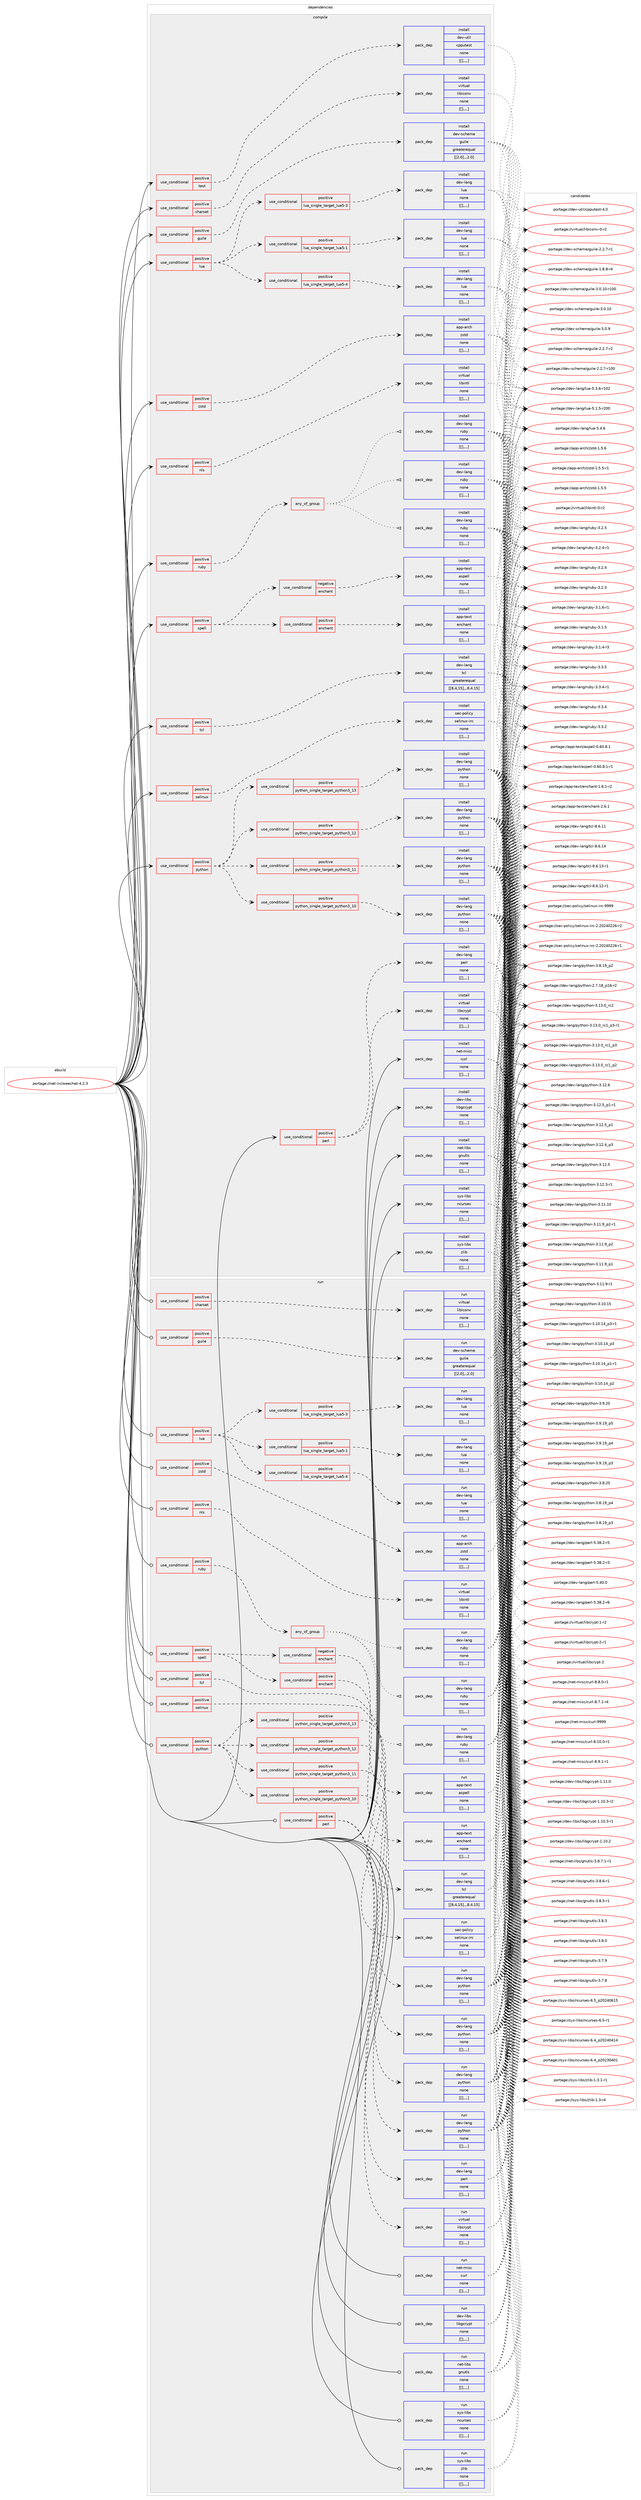 digraph prolog {

# *************
# Graph options
# *************

newrank=true;
concentrate=true;
compound=true;
graph [rankdir=LR,fontname=Helvetica,fontsize=10,ranksep=1.5];#, ranksep=2.5, nodesep=0.2];
edge  [arrowhead=vee];
node  [fontname=Helvetica,fontsize=10];

# **********
# The ebuild
# **********

subgraph cluster_leftcol {
color=gray;
label=<<i>ebuild</i>>;
id [label="portage://net-irc/weechat-4.2.3", color=red, width=4, href="../net-irc/weechat-4.2.3.svg"];
}

# ****************
# The dependencies
# ****************

subgraph cluster_midcol {
color=gray;
label=<<i>dependencies</i>>;
subgraph cluster_compile {
fillcolor="#eeeeee";
style=filled;
label=<<i>compile</i>>;
subgraph cond97884 {
dependency376430 [label=<<TABLE BORDER="0" CELLBORDER="1" CELLSPACING="0" CELLPADDING="4"><TR><TD ROWSPAN="3" CELLPADDING="10">use_conditional</TD></TR><TR><TD>positive</TD></TR><TR><TD>charset</TD></TR></TABLE>>, shape=none, color=red];
subgraph pack275740 {
dependency376431 [label=<<TABLE BORDER="0" CELLBORDER="1" CELLSPACING="0" CELLPADDING="4" WIDTH="220"><TR><TD ROWSPAN="6" CELLPADDING="30">pack_dep</TD></TR><TR><TD WIDTH="110">install</TD></TR><TR><TD>virtual</TD></TR><TR><TD>libiconv</TD></TR><TR><TD>none</TD></TR><TR><TD>[[],,,,]</TD></TR></TABLE>>, shape=none, color=blue];
}
dependency376430:e -> dependency376431:w [weight=20,style="dashed",arrowhead="vee"];
}
id:e -> dependency376430:w [weight=20,style="solid",arrowhead="vee"];
subgraph cond97885 {
dependency376432 [label=<<TABLE BORDER="0" CELLBORDER="1" CELLSPACING="0" CELLPADDING="4"><TR><TD ROWSPAN="3" CELLPADDING="10">use_conditional</TD></TR><TR><TD>positive</TD></TR><TR><TD>guile</TD></TR></TABLE>>, shape=none, color=red];
subgraph pack275741 {
dependency376433 [label=<<TABLE BORDER="0" CELLBORDER="1" CELLSPACING="0" CELLPADDING="4" WIDTH="220"><TR><TD ROWSPAN="6" CELLPADDING="30">pack_dep</TD></TR><TR><TD WIDTH="110">install</TD></TR><TR><TD>dev-scheme</TD></TR><TR><TD>guile</TD></TR><TR><TD>greaterequal</TD></TR><TR><TD>[[2,0],,,2.0]</TD></TR></TABLE>>, shape=none, color=blue];
}
dependency376432:e -> dependency376433:w [weight=20,style="dashed",arrowhead="vee"];
}
id:e -> dependency376432:w [weight=20,style="solid",arrowhead="vee"];
subgraph cond97886 {
dependency376434 [label=<<TABLE BORDER="0" CELLBORDER="1" CELLSPACING="0" CELLPADDING="4"><TR><TD ROWSPAN="3" CELLPADDING="10">use_conditional</TD></TR><TR><TD>positive</TD></TR><TR><TD>lua</TD></TR></TABLE>>, shape=none, color=red];
subgraph cond97887 {
dependency376435 [label=<<TABLE BORDER="0" CELLBORDER="1" CELLSPACING="0" CELLPADDING="4"><TR><TD ROWSPAN="3" CELLPADDING="10">use_conditional</TD></TR><TR><TD>positive</TD></TR><TR><TD>lua_single_target_lua5-1</TD></TR></TABLE>>, shape=none, color=red];
subgraph pack275742 {
dependency376436 [label=<<TABLE BORDER="0" CELLBORDER="1" CELLSPACING="0" CELLPADDING="4" WIDTH="220"><TR><TD ROWSPAN="6" CELLPADDING="30">pack_dep</TD></TR><TR><TD WIDTH="110">install</TD></TR><TR><TD>dev-lang</TD></TR><TR><TD>lua</TD></TR><TR><TD>none</TD></TR><TR><TD>[[],,,,]</TD></TR></TABLE>>, shape=none, color=blue];
}
dependency376435:e -> dependency376436:w [weight=20,style="dashed",arrowhead="vee"];
}
dependency376434:e -> dependency376435:w [weight=20,style="dashed",arrowhead="vee"];
subgraph cond97888 {
dependency376437 [label=<<TABLE BORDER="0" CELLBORDER="1" CELLSPACING="0" CELLPADDING="4"><TR><TD ROWSPAN="3" CELLPADDING="10">use_conditional</TD></TR><TR><TD>positive</TD></TR><TR><TD>lua_single_target_lua5-3</TD></TR></TABLE>>, shape=none, color=red];
subgraph pack275743 {
dependency376438 [label=<<TABLE BORDER="0" CELLBORDER="1" CELLSPACING="0" CELLPADDING="4" WIDTH="220"><TR><TD ROWSPAN="6" CELLPADDING="30">pack_dep</TD></TR><TR><TD WIDTH="110">install</TD></TR><TR><TD>dev-lang</TD></TR><TR><TD>lua</TD></TR><TR><TD>none</TD></TR><TR><TD>[[],,,,]</TD></TR></TABLE>>, shape=none, color=blue];
}
dependency376437:e -> dependency376438:w [weight=20,style="dashed",arrowhead="vee"];
}
dependency376434:e -> dependency376437:w [weight=20,style="dashed",arrowhead="vee"];
subgraph cond97889 {
dependency376439 [label=<<TABLE BORDER="0" CELLBORDER="1" CELLSPACING="0" CELLPADDING="4"><TR><TD ROWSPAN="3" CELLPADDING="10">use_conditional</TD></TR><TR><TD>positive</TD></TR><TR><TD>lua_single_target_lua5-4</TD></TR></TABLE>>, shape=none, color=red];
subgraph pack275744 {
dependency376440 [label=<<TABLE BORDER="0" CELLBORDER="1" CELLSPACING="0" CELLPADDING="4" WIDTH="220"><TR><TD ROWSPAN="6" CELLPADDING="30">pack_dep</TD></TR><TR><TD WIDTH="110">install</TD></TR><TR><TD>dev-lang</TD></TR><TR><TD>lua</TD></TR><TR><TD>none</TD></TR><TR><TD>[[],,,,]</TD></TR></TABLE>>, shape=none, color=blue];
}
dependency376439:e -> dependency376440:w [weight=20,style="dashed",arrowhead="vee"];
}
dependency376434:e -> dependency376439:w [weight=20,style="dashed",arrowhead="vee"];
}
id:e -> dependency376434:w [weight=20,style="solid",arrowhead="vee"];
subgraph cond97890 {
dependency376441 [label=<<TABLE BORDER="0" CELLBORDER="1" CELLSPACING="0" CELLPADDING="4"><TR><TD ROWSPAN="3" CELLPADDING="10">use_conditional</TD></TR><TR><TD>positive</TD></TR><TR><TD>nls</TD></TR></TABLE>>, shape=none, color=red];
subgraph pack275745 {
dependency376442 [label=<<TABLE BORDER="0" CELLBORDER="1" CELLSPACING="0" CELLPADDING="4" WIDTH="220"><TR><TD ROWSPAN="6" CELLPADDING="30">pack_dep</TD></TR><TR><TD WIDTH="110">install</TD></TR><TR><TD>virtual</TD></TR><TR><TD>libintl</TD></TR><TR><TD>none</TD></TR><TR><TD>[[],,,,]</TD></TR></TABLE>>, shape=none, color=blue];
}
dependency376441:e -> dependency376442:w [weight=20,style="dashed",arrowhead="vee"];
}
id:e -> dependency376441:w [weight=20,style="solid",arrowhead="vee"];
subgraph cond97891 {
dependency376443 [label=<<TABLE BORDER="0" CELLBORDER="1" CELLSPACING="0" CELLPADDING="4"><TR><TD ROWSPAN="3" CELLPADDING="10">use_conditional</TD></TR><TR><TD>positive</TD></TR><TR><TD>perl</TD></TR></TABLE>>, shape=none, color=red];
subgraph pack275746 {
dependency376444 [label=<<TABLE BORDER="0" CELLBORDER="1" CELLSPACING="0" CELLPADDING="4" WIDTH="220"><TR><TD ROWSPAN="6" CELLPADDING="30">pack_dep</TD></TR><TR><TD WIDTH="110">install</TD></TR><TR><TD>dev-lang</TD></TR><TR><TD>perl</TD></TR><TR><TD>none</TD></TR><TR><TD>[[],,,,]</TD></TR></TABLE>>, shape=none, color=blue];
}
dependency376443:e -> dependency376444:w [weight=20,style="dashed",arrowhead="vee"];
subgraph pack275747 {
dependency376445 [label=<<TABLE BORDER="0" CELLBORDER="1" CELLSPACING="0" CELLPADDING="4" WIDTH="220"><TR><TD ROWSPAN="6" CELLPADDING="30">pack_dep</TD></TR><TR><TD WIDTH="110">install</TD></TR><TR><TD>virtual</TD></TR><TR><TD>libcrypt</TD></TR><TR><TD>none</TD></TR><TR><TD>[[],,,,]</TD></TR></TABLE>>, shape=none, color=blue];
}
dependency376443:e -> dependency376445:w [weight=20,style="dashed",arrowhead="vee"];
}
id:e -> dependency376443:w [weight=20,style="solid",arrowhead="vee"];
subgraph cond97892 {
dependency376446 [label=<<TABLE BORDER="0" CELLBORDER="1" CELLSPACING="0" CELLPADDING="4"><TR><TD ROWSPAN="3" CELLPADDING="10">use_conditional</TD></TR><TR><TD>positive</TD></TR><TR><TD>python</TD></TR></TABLE>>, shape=none, color=red];
subgraph cond97893 {
dependency376447 [label=<<TABLE BORDER="0" CELLBORDER="1" CELLSPACING="0" CELLPADDING="4"><TR><TD ROWSPAN="3" CELLPADDING="10">use_conditional</TD></TR><TR><TD>positive</TD></TR><TR><TD>python_single_target_python3_10</TD></TR></TABLE>>, shape=none, color=red];
subgraph pack275748 {
dependency376448 [label=<<TABLE BORDER="0" CELLBORDER="1" CELLSPACING="0" CELLPADDING="4" WIDTH="220"><TR><TD ROWSPAN="6" CELLPADDING="30">pack_dep</TD></TR><TR><TD WIDTH="110">install</TD></TR><TR><TD>dev-lang</TD></TR><TR><TD>python</TD></TR><TR><TD>none</TD></TR><TR><TD>[[],,,,]</TD></TR></TABLE>>, shape=none, color=blue];
}
dependency376447:e -> dependency376448:w [weight=20,style="dashed",arrowhead="vee"];
}
dependency376446:e -> dependency376447:w [weight=20,style="dashed",arrowhead="vee"];
subgraph cond97894 {
dependency376449 [label=<<TABLE BORDER="0" CELLBORDER="1" CELLSPACING="0" CELLPADDING="4"><TR><TD ROWSPAN="3" CELLPADDING="10">use_conditional</TD></TR><TR><TD>positive</TD></TR><TR><TD>python_single_target_python3_11</TD></TR></TABLE>>, shape=none, color=red];
subgraph pack275749 {
dependency376450 [label=<<TABLE BORDER="0" CELLBORDER="1" CELLSPACING="0" CELLPADDING="4" WIDTH="220"><TR><TD ROWSPAN="6" CELLPADDING="30">pack_dep</TD></TR><TR><TD WIDTH="110">install</TD></TR><TR><TD>dev-lang</TD></TR><TR><TD>python</TD></TR><TR><TD>none</TD></TR><TR><TD>[[],,,,]</TD></TR></TABLE>>, shape=none, color=blue];
}
dependency376449:e -> dependency376450:w [weight=20,style="dashed",arrowhead="vee"];
}
dependency376446:e -> dependency376449:w [weight=20,style="dashed",arrowhead="vee"];
subgraph cond97895 {
dependency376451 [label=<<TABLE BORDER="0" CELLBORDER="1" CELLSPACING="0" CELLPADDING="4"><TR><TD ROWSPAN="3" CELLPADDING="10">use_conditional</TD></TR><TR><TD>positive</TD></TR><TR><TD>python_single_target_python3_12</TD></TR></TABLE>>, shape=none, color=red];
subgraph pack275750 {
dependency376452 [label=<<TABLE BORDER="0" CELLBORDER="1" CELLSPACING="0" CELLPADDING="4" WIDTH="220"><TR><TD ROWSPAN="6" CELLPADDING="30">pack_dep</TD></TR><TR><TD WIDTH="110">install</TD></TR><TR><TD>dev-lang</TD></TR><TR><TD>python</TD></TR><TR><TD>none</TD></TR><TR><TD>[[],,,,]</TD></TR></TABLE>>, shape=none, color=blue];
}
dependency376451:e -> dependency376452:w [weight=20,style="dashed",arrowhead="vee"];
}
dependency376446:e -> dependency376451:w [weight=20,style="dashed",arrowhead="vee"];
subgraph cond97896 {
dependency376453 [label=<<TABLE BORDER="0" CELLBORDER="1" CELLSPACING="0" CELLPADDING="4"><TR><TD ROWSPAN="3" CELLPADDING="10">use_conditional</TD></TR><TR><TD>positive</TD></TR><TR><TD>python_single_target_python3_13</TD></TR></TABLE>>, shape=none, color=red];
subgraph pack275751 {
dependency376454 [label=<<TABLE BORDER="0" CELLBORDER="1" CELLSPACING="0" CELLPADDING="4" WIDTH="220"><TR><TD ROWSPAN="6" CELLPADDING="30">pack_dep</TD></TR><TR><TD WIDTH="110">install</TD></TR><TR><TD>dev-lang</TD></TR><TR><TD>python</TD></TR><TR><TD>none</TD></TR><TR><TD>[[],,,,]</TD></TR></TABLE>>, shape=none, color=blue];
}
dependency376453:e -> dependency376454:w [weight=20,style="dashed",arrowhead="vee"];
}
dependency376446:e -> dependency376453:w [weight=20,style="dashed",arrowhead="vee"];
}
id:e -> dependency376446:w [weight=20,style="solid",arrowhead="vee"];
subgraph cond97897 {
dependency376455 [label=<<TABLE BORDER="0" CELLBORDER="1" CELLSPACING="0" CELLPADDING="4"><TR><TD ROWSPAN="3" CELLPADDING="10">use_conditional</TD></TR><TR><TD>positive</TD></TR><TR><TD>ruby</TD></TR></TABLE>>, shape=none, color=red];
subgraph any2621 {
dependency376456 [label=<<TABLE BORDER="0" CELLBORDER="1" CELLSPACING="0" CELLPADDING="4"><TR><TD CELLPADDING="10">any_of_group</TD></TR></TABLE>>, shape=none, color=red];subgraph pack275752 {
dependency376457 [label=<<TABLE BORDER="0" CELLBORDER="1" CELLSPACING="0" CELLPADDING="4" WIDTH="220"><TR><TD ROWSPAN="6" CELLPADDING="30">pack_dep</TD></TR><TR><TD WIDTH="110">install</TD></TR><TR><TD>dev-lang</TD></TR><TR><TD>ruby</TD></TR><TR><TD>none</TD></TR><TR><TD>[[],,,,]</TD></TR></TABLE>>, shape=none, color=blue];
}
dependency376456:e -> dependency376457:w [weight=20,style="dotted",arrowhead="oinv"];
subgraph pack275753 {
dependency376458 [label=<<TABLE BORDER="0" CELLBORDER="1" CELLSPACING="0" CELLPADDING="4" WIDTH="220"><TR><TD ROWSPAN="6" CELLPADDING="30">pack_dep</TD></TR><TR><TD WIDTH="110">install</TD></TR><TR><TD>dev-lang</TD></TR><TR><TD>ruby</TD></TR><TR><TD>none</TD></TR><TR><TD>[[],,,,]</TD></TR></TABLE>>, shape=none, color=blue];
}
dependency376456:e -> dependency376458:w [weight=20,style="dotted",arrowhead="oinv"];
subgraph pack275754 {
dependency376459 [label=<<TABLE BORDER="0" CELLBORDER="1" CELLSPACING="0" CELLPADDING="4" WIDTH="220"><TR><TD ROWSPAN="6" CELLPADDING="30">pack_dep</TD></TR><TR><TD WIDTH="110">install</TD></TR><TR><TD>dev-lang</TD></TR><TR><TD>ruby</TD></TR><TR><TD>none</TD></TR><TR><TD>[[],,,,]</TD></TR></TABLE>>, shape=none, color=blue];
}
dependency376456:e -> dependency376459:w [weight=20,style="dotted",arrowhead="oinv"];
}
dependency376455:e -> dependency376456:w [weight=20,style="dashed",arrowhead="vee"];
}
id:e -> dependency376455:w [weight=20,style="solid",arrowhead="vee"];
subgraph cond97898 {
dependency376460 [label=<<TABLE BORDER="0" CELLBORDER="1" CELLSPACING="0" CELLPADDING="4"><TR><TD ROWSPAN="3" CELLPADDING="10">use_conditional</TD></TR><TR><TD>positive</TD></TR><TR><TD>selinux</TD></TR></TABLE>>, shape=none, color=red];
subgraph pack275755 {
dependency376461 [label=<<TABLE BORDER="0" CELLBORDER="1" CELLSPACING="0" CELLPADDING="4" WIDTH="220"><TR><TD ROWSPAN="6" CELLPADDING="30">pack_dep</TD></TR><TR><TD WIDTH="110">install</TD></TR><TR><TD>sec-policy</TD></TR><TR><TD>selinux-irc</TD></TR><TR><TD>none</TD></TR><TR><TD>[[],,,,]</TD></TR></TABLE>>, shape=none, color=blue];
}
dependency376460:e -> dependency376461:w [weight=20,style="dashed",arrowhead="vee"];
}
id:e -> dependency376460:w [weight=20,style="solid",arrowhead="vee"];
subgraph cond97899 {
dependency376462 [label=<<TABLE BORDER="0" CELLBORDER="1" CELLSPACING="0" CELLPADDING="4"><TR><TD ROWSPAN="3" CELLPADDING="10">use_conditional</TD></TR><TR><TD>positive</TD></TR><TR><TD>spell</TD></TR></TABLE>>, shape=none, color=red];
subgraph cond97900 {
dependency376463 [label=<<TABLE BORDER="0" CELLBORDER="1" CELLSPACING="0" CELLPADDING="4"><TR><TD ROWSPAN="3" CELLPADDING="10">use_conditional</TD></TR><TR><TD>positive</TD></TR><TR><TD>enchant</TD></TR></TABLE>>, shape=none, color=red];
subgraph pack275756 {
dependency376464 [label=<<TABLE BORDER="0" CELLBORDER="1" CELLSPACING="0" CELLPADDING="4" WIDTH="220"><TR><TD ROWSPAN="6" CELLPADDING="30">pack_dep</TD></TR><TR><TD WIDTH="110">install</TD></TR><TR><TD>app-text</TD></TR><TR><TD>enchant</TD></TR><TR><TD>none</TD></TR><TR><TD>[[],,,,]</TD></TR></TABLE>>, shape=none, color=blue];
}
dependency376463:e -> dependency376464:w [weight=20,style="dashed",arrowhead="vee"];
}
dependency376462:e -> dependency376463:w [weight=20,style="dashed",arrowhead="vee"];
subgraph cond97901 {
dependency376465 [label=<<TABLE BORDER="0" CELLBORDER="1" CELLSPACING="0" CELLPADDING="4"><TR><TD ROWSPAN="3" CELLPADDING="10">use_conditional</TD></TR><TR><TD>negative</TD></TR><TR><TD>enchant</TD></TR></TABLE>>, shape=none, color=red];
subgraph pack275757 {
dependency376466 [label=<<TABLE BORDER="0" CELLBORDER="1" CELLSPACING="0" CELLPADDING="4" WIDTH="220"><TR><TD ROWSPAN="6" CELLPADDING="30">pack_dep</TD></TR><TR><TD WIDTH="110">install</TD></TR><TR><TD>app-text</TD></TR><TR><TD>aspell</TD></TR><TR><TD>none</TD></TR><TR><TD>[[],,,,]</TD></TR></TABLE>>, shape=none, color=blue];
}
dependency376465:e -> dependency376466:w [weight=20,style="dashed",arrowhead="vee"];
}
dependency376462:e -> dependency376465:w [weight=20,style="dashed",arrowhead="vee"];
}
id:e -> dependency376462:w [weight=20,style="solid",arrowhead="vee"];
subgraph cond97902 {
dependency376467 [label=<<TABLE BORDER="0" CELLBORDER="1" CELLSPACING="0" CELLPADDING="4"><TR><TD ROWSPAN="3" CELLPADDING="10">use_conditional</TD></TR><TR><TD>positive</TD></TR><TR><TD>tcl</TD></TR></TABLE>>, shape=none, color=red];
subgraph pack275758 {
dependency376468 [label=<<TABLE BORDER="0" CELLBORDER="1" CELLSPACING="0" CELLPADDING="4" WIDTH="220"><TR><TD ROWSPAN="6" CELLPADDING="30">pack_dep</TD></TR><TR><TD WIDTH="110">install</TD></TR><TR><TD>dev-lang</TD></TR><TR><TD>tcl</TD></TR><TR><TD>greaterequal</TD></TR><TR><TD>[[8,4,15],,,8.4.15]</TD></TR></TABLE>>, shape=none, color=blue];
}
dependency376467:e -> dependency376468:w [weight=20,style="dashed",arrowhead="vee"];
}
id:e -> dependency376467:w [weight=20,style="solid",arrowhead="vee"];
subgraph cond97903 {
dependency376469 [label=<<TABLE BORDER="0" CELLBORDER="1" CELLSPACING="0" CELLPADDING="4"><TR><TD ROWSPAN="3" CELLPADDING="10">use_conditional</TD></TR><TR><TD>positive</TD></TR><TR><TD>test</TD></TR></TABLE>>, shape=none, color=red];
subgraph pack275759 {
dependency376470 [label=<<TABLE BORDER="0" CELLBORDER="1" CELLSPACING="0" CELLPADDING="4" WIDTH="220"><TR><TD ROWSPAN="6" CELLPADDING="30">pack_dep</TD></TR><TR><TD WIDTH="110">install</TD></TR><TR><TD>dev-util</TD></TR><TR><TD>cpputest</TD></TR><TR><TD>none</TD></TR><TR><TD>[[],,,,]</TD></TR></TABLE>>, shape=none, color=blue];
}
dependency376469:e -> dependency376470:w [weight=20,style="dashed",arrowhead="vee"];
}
id:e -> dependency376469:w [weight=20,style="solid",arrowhead="vee"];
subgraph cond97904 {
dependency376471 [label=<<TABLE BORDER="0" CELLBORDER="1" CELLSPACING="0" CELLPADDING="4"><TR><TD ROWSPAN="3" CELLPADDING="10">use_conditional</TD></TR><TR><TD>positive</TD></TR><TR><TD>zstd</TD></TR></TABLE>>, shape=none, color=red];
subgraph pack275760 {
dependency376472 [label=<<TABLE BORDER="0" CELLBORDER="1" CELLSPACING="0" CELLPADDING="4" WIDTH="220"><TR><TD ROWSPAN="6" CELLPADDING="30">pack_dep</TD></TR><TR><TD WIDTH="110">install</TD></TR><TR><TD>app-arch</TD></TR><TR><TD>zstd</TD></TR><TR><TD>none</TD></TR><TR><TD>[[],,,,]</TD></TR></TABLE>>, shape=none, color=blue];
}
dependency376471:e -> dependency376472:w [weight=20,style="dashed",arrowhead="vee"];
}
id:e -> dependency376471:w [weight=20,style="solid",arrowhead="vee"];
subgraph pack275761 {
dependency376473 [label=<<TABLE BORDER="0" CELLBORDER="1" CELLSPACING="0" CELLPADDING="4" WIDTH="220"><TR><TD ROWSPAN="6" CELLPADDING="30">pack_dep</TD></TR><TR><TD WIDTH="110">install</TD></TR><TR><TD>dev-libs</TD></TR><TR><TD>libgcrypt</TD></TR><TR><TD>none</TD></TR><TR><TD>[[],,,,]</TD></TR></TABLE>>, shape=none, color=blue];
}
id:e -> dependency376473:w [weight=20,style="solid",arrowhead="vee"];
subgraph pack275762 {
dependency376474 [label=<<TABLE BORDER="0" CELLBORDER="1" CELLSPACING="0" CELLPADDING="4" WIDTH="220"><TR><TD ROWSPAN="6" CELLPADDING="30">pack_dep</TD></TR><TR><TD WIDTH="110">install</TD></TR><TR><TD>net-libs</TD></TR><TR><TD>gnutls</TD></TR><TR><TD>none</TD></TR><TR><TD>[[],,,,]</TD></TR></TABLE>>, shape=none, color=blue];
}
id:e -> dependency376474:w [weight=20,style="solid",arrowhead="vee"];
subgraph pack275763 {
dependency376475 [label=<<TABLE BORDER="0" CELLBORDER="1" CELLSPACING="0" CELLPADDING="4" WIDTH="220"><TR><TD ROWSPAN="6" CELLPADDING="30">pack_dep</TD></TR><TR><TD WIDTH="110">install</TD></TR><TR><TD>net-misc</TD></TR><TR><TD>curl</TD></TR><TR><TD>none</TD></TR><TR><TD>[[],,,,]</TD></TR></TABLE>>, shape=none, color=blue];
}
id:e -> dependency376475:w [weight=20,style="solid",arrowhead="vee"];
subgraph pack275764 {
dependency376476 [label=<<TABLE BORDER="0" CELLBORDER="1" CELLSPACING="0" CELLPADDING="4" WIDTH="220"><TR><TD ROWSPAN="6" CELLPADDING="30">pack_dep</TD></TR><TR><TD WIDTH="110">install</TD></TR><TR><TD>sys-libs</TD></TR><TR><TD>ncurses</TD></TR><TR><TD>none</TD></TR><TR><TD>[[],,,,]</TD></TR></TABLE>>, shape=none, color=blue];
}
id:e -> dependency376476:w [weight=20,style="solid",arrowhead="vee"];
subgraph pack275765 {
dependency376477 [label=<<TABLE BORDER="0" CELLBORDER="1" CELLSPACING="0" CELLPADDING="4" WIDTH="220"><TR><TD ROWSPAN="6" CELLPADDING="30">pack_dep</TD></TR><TR><TD WIDTH="110">install</TD></TR><TR><TD>sys-libs</TD></TR><TR><TD>zlib</TD></TR><TR><TD>none</TD></TR><TR><TD>[[],,,,]</TD></TR></TABLE>>, shape=none, color=blue];
}
id:e -> dependency376477:w [weight=20,style="solid",arrowhead="vee"];
}
subgraph cluster_compileandrun {
fillcolor="#eeeeee";
style=filled;
label=<<i>compile and run</i>>;
}
subgraph cluster_run {
fillcolor="#eeeeee";
style=filled;
label=<<i>run</i>>;
subgraph cond97905 {
dependency376478 [label=<<TABLE BORDER="0" CELLBORDER="1" CELLSPACING="0" CELLPADDING="4"><TR><TD ROWSPAN="3" CELLPADDING="10">use_conditional</TD></TR><TR><TD>positive</TD></TR><TR><TD>charset</TD></TR></TABLE>>, shape=none, color=red];
subgraph pack275766 {
dependency376479 [label=<<TABLE BORDER="0" CELLBORDER="1" CELLSPACING="0" CELLPADDING="4" WIDTH="220"><TR><TD ROWSPAN="6" CELLPADDING="30">pack_dep</TD></TR><TR><TD WIDTH="110">run</TD></TR><TR><TD>virtual</TD></TR><TR><TD>libiconv</TD></TR><TR><TD>none</TD></TR><TR><TD>[[],,,,]</TD></TR></TABLE>>, shape=none, color=blue];
}
dependency376478:e -> dependency376479:w [weight=20,style="dashed",arrowhead="vee"];
}
id:e -> dependency376478:w [weight=20,style="solid",arrowhead="odot"];
subgraph cond97906 {
dependency376480 [label=<<TABLE BORDER="0" CELLBORDER="1" CELLSPACING="0" CELLPADDING="4"><TR><TD ROWSPAN="3" CELLPADDING="10">use_conditional</TD></TR><TR><TD>positive</TD></TR><TR><TD>guile</TD></TR></TABLE>>, shape=none, color=red];
subgraph pack275767 {
dependency376481 [label=<<TABLE BORDER="0" CELLBORDER="1" CELLSPACING="0" CELLPADDING="4" WIDTH="220"><TR><TD ROWSPAN="6" CELLPADDING="30">pack_dep</TD></TR><TR><TD WIDTH="110">run</TD></TR><TR><TD>dev-scheme</TD></TR><TR><TD>guile</TD></TR><TR><TD>greaterequal</TD></TR><TR><TD>[[2,0],,,2.0]</TD></TR></TABLE>>, shape=none, color=blue];
}
dependency376480:e -> dependency376481:w [weight=20,style="dashed",arrowhead="vee"];
}
id:e -> dependency376480:w [weight=20,style="solid",arrowhead="odot"];
subgraph cond97907 {
dependency376482 [label=<<TABLE BORDER="0" CELLBORDER="1" CELLSPACING="0" CELLPADDING="4"><TR><TD ROWSPAN="3" CELLPADDING="10">use_conditional</TD></TR><TR><TD>positive</TD></TR><TR><TD>lua</TD></TR></TABLE>>, shape=none, color=red];
subgraph cond97908 {
dependency376483 [label=<<TABLE BORDER="0" CELLBORDER="1" CELLSPACING="0" CELLPADDING="4"><TR><TD ROWSPAN="3" CELLPADDING="10">use_conditional</TD></TR><TR><TD>positive</TD></TR><TR><TD>lua_single_target_lua5-1</TD></TR></TABLE>>, shape=none, color=red];
subgraph pack275768 {
dependency376484 [label=<<TABLE BORDER="0" CELLBORDER="1" CELLSPACING="0" CELLPADDING="4" WIDTH="220"><TR><TD ROWSPAN="6" CELLPADDING="30">pack_dep</TD></TR><TR><TD WIDTH="110">run</TD></TR><TR><TD>dev-lang</TD></TR><TR><TD>lua</TD></TR><TR><TD>none</TD></TR><TR><TD>[[],,,,]</TD></TR></TABLE>>, shape=none, color=blue];
}
dependency376483:e -> dependency376484:w [weight=20,style="dashed",arrowhead="vee"];
}
dependency376482:e -> dependency376483:w [weight=20,style="dashed",arrowhead="vee"];
subgraph cond97909 {
dependency376485 [label=<<TABLE BORDER="0" CELLBORDER="1" CELLSPACING="0" CELLPADDING="4"><TR><TD ROWSPAN="3" CELLPADDING="10">use_conditional</TD></TR><TR><TD>positive</TD></TR><TR><TD>lua_single_target_lua5-3</TD></TR></TABLE>>, shape=none, color=red];
subgraph pack275769 {
dependency376486 [label=<<TABLE BORDER="0" CELLBORDER="1" CELLSPACING="0" CELLPADDING="4" WIDTH="220"><TR><TD ROWSPAN="6" CELLPADDING="30">pack_dep</TD></TR><TR><TD WIDTH="110">run</TD></TR><TR><TD>dev-lang</TD></TR><TR><TD>lua</TD></TR><TR><TD>none</TD></TR><TR><TD>[[],,,,]</TD></TR></TABLE>>, shape=none, color=blue];
}
dependency376485:e -> dependency376486:w [weight=20,style="dashed",arrowhead="vee"];
}
dependency376482:e -> dependency376485:w [weight=20,style="dashed",arrowhead="vee"];
subgraph cond97910 {
dependency376487 [label=<<TABLE BORDER="0" CELLBORDER="1" CELLSPACING="0" CELLPADDING="4"><TR><TD ROWSPAN="3" CELLPADDING="10">use_conditional</TD></TR><TR><TD>positive</TD></TR><TR><TD>lua_single_target_lua5-4</TD></TR></TABLE>>, shape=none, color=red];
subgraph pack275770 {
dependency376488 [label=<<TABLE BORDER="0" CELLBORDER="1" CELLSPACING="0" CELLPADDING="4" WIDTH="220"><TR><TD ROWSPAN="6" CELLPADDING="30">pack_dep</TD></TR><TR><TD WIDTH="110">run</TD></TR><TR><TD>dev-lang</TD></TR><TR><TD>lua</TD></TR><TR><TD>none</TD></TR><TR><TD>[[],,,,]</TD></TR></TABLE>>, shape=none, color=blue];
}
dependency376487:e -> dependency376488:w [weight=20,style="dashed",arrowhead="vee"];
}
dependency376482:e -> dependency376487:w [weight=20,style="dashed",arrowhead="vee"];
}
id:e -> dependency376482:w [weight=20,style="solid",arrowhead="odot"];
subgraph cond97911 {
dependency376489 [label=<<TABLE BORDER="0" CELLBORDER="1" CELLSPACING="0" CELLPADDING="4"><TR><TD ROWSPAN="3" CELLPADDING="10">use_conditional</TD></TR><TR><TD>positive</TD></TR><TR><TD>nls</TD></TR></TABLE>>, shape=none, color=red];
subgraph pack275771 {
dependency376490 [label=<<TABLE BORDER="0" CELLBORDER="1" CELLSPACING="0" CELLPADDING="4" WIDTH="220"><TR><TD ROWSPAN="6" CELLPADDING="30">pack_dep</TD></TR><TR><TD WIDTH="110">run</TD></TR><TR><TD>virtual</TD></TR><TR><TD>libintl</TD></TR><TR><TD>none</TD></TR><TR><TD>[[],,,,]</TD></TR></TABLE>>, shape=none, color=blue];
}
dependency376489:e -> dependency376490:w [weight=20,style="dashed",arrowhead="vee"];
}
id:e -> dependency376489:w [weight=20,style="solid",arrowhead="odot"];
subgraph cond97912 {
dependency376491 [label=<<TABLE BORDER="0" CELLBORDER="1" CELLSPACING="0" CELLPADDING="4"><TR><TD ROWSPAN="3" CELLPADDING="10">use_conditional</TD></TR><TR><TD>positive</TD></TR><TR><TD>perl</TD></TR></TABLE>>, shape=none, color=red];
subgraph pack275772 {
dependency376492 [label=<<TABLE BORDER="0" CELLBORDER="1" CELLSPACING="0" CELLPADDING="4" WIDTH="220"><TR><TD ROWSPAN="6" CELLPADDING="30">pack_dep</TD></TR><TR><TD WIDTH="110">run</TD></TR><TR><TD>dev-lang</TD></TR><TR><TD>perl</TD></TR><TR><TD>none</TD></TR><TR><TD>[[],,,,]</TD></TR></TABLE>>, shape=none, color=blue];
}
dependency376491:e -> dependency376492:w [weight=20,style="dashed",arrowhead="vee"];
subgraph pack275773 {
dependency376493 [label=<<TABLE BORDER="0" CELLBORDER="1" CELLSPACING="0" CELLPADDING="4" WIDTH="220"><TR><TD ROWSPAN="6" CELLPADDING="30">pack_dep</TD></TR><TR><TD WIDTH="110">run</TD></TR><TR><TD>virtual</TD></TR><TR><TD>libcrypt</TD></TR><TR><TD>none</TD></TR><TR><TD>[[],,,,]</TD></TR></TABLE>>, shape=none, color=blue];
}
dependency376491:e -> dependency376493:w [weight=20,style="dashed",arrowhead="vee"];
}
id:e -> dependency376491:w [weight=20,style="solid",arrowhead="odot"];
subgraph cond97913 {
dependency376494 [label=<<TABLE BORDER="0" CELLBORDER="1" CELLSPACING="0" CELLPADDING="4"><TR><TD ROWSPAN="3" CELLPADDING="10">use_conditional</TD></TR><TR><TD>positive</TD></TR><TR><TD>python</TD></TR></TABLE>>, shape=none, color=red];
subgraph cond97914 {
dependency376495 [label=<<TABLE BORDER="0" CELLBORDER="1" CELLSPACING="0" CELLPADDING="4"><TR><TD ROWSPAN="3" CELLPADDING="10">use_conditional</TD></TR><TR><TD>positive</TD></TR><TR><TD>python_single_target_python3_10</TD></TR></TABLE>>, shape=none, color=red];
subgraph pack275774 {
dependency376496 [label=<<TABLE BORDER="0" CELLBORDER="1" CELLSPACING="0" CELLPADDING="4" WIDTH="220"><TR><TD ROWSPAN="6" CELLPADDING="30">pack_dep</TD></TR><TR><TD WIDTH="110">run</TD></TR><TR><TD>dev-lang</TD></TR><TR><TD>python</TD></TR><TR><TD>none</TD></TR><TR><TD>[[],,,,]</TD></TR></TABLE>>, shape=none, color=blue];
}
dependency376495:e -> dependency376496:w [weight=20,style="dashed",arrowhead="vee"];
}
dependency376494:e -> dependency376495:w [weight=20,style="dashed",arrowhead="vee"];
subgraph cond97915 {
dependency376497 [label=<<TABLE BORDER="0" CELLBORDER="1" CELLSPACING="0" CELLPADDING="4"><TR><TD ROWSPAN="3" CELLPADDING="10">use_conditional</TD></TR><TR><TD>positive</TD></TR><TR><TD>python_single_target_python3_11</TD></TR></TABLE>>, shape=none, color=red];
subgraph pack275775 {
dependency376498 [label=<<TABLE BORDER="0" CELLBORDER="1" CELLSPACING="0" CELLPADDING="4" WIDTH="220"><TR><TD ROWSPAN="6" CELLPADDING="30">pack_dep</TD></TR><TR><TD WIDTH="110">run</TD></TR><TR><TD>dev-lang</TD></TR><TR><TD>python</TD></TR><TR><TD>none</TD></TR><TR><TD>[[],,,,]</TD></TR></TABLE>>, shape=none, color=blue];
}
dependency376497:e -> dependency376498:w [weight=20,style="dashed",arrowhead="vee"];
}
dependency376494:e -> dependency376497:w [weight=20,style="dashed",arrowhead="vee"];
subgraph cond97916 {
dependency376499 [label=<<TABLE BORDER="0" CELLBORDER="1" CELLSPACING="0" CELLPADDING="4"><TR><TD ROWSPAN="3" CELLPADDING="10">use_conditional</TD></TR><TR><TD>positive</TD></TR><TR><TD>python_single_target_python3_12</TD></TR></TABLE>>, shape=none, color=red];
subgraph pack275776 {
dependency376500 [label=<<TABLE BORDER="0" CELLBORDER="1" CELLSPACING="0" CELLPADDING="4" WIDTH="220"><TR><TD ROWSPAN="6" CELLPADDING="30">pack_dep</TD></TR><TR><TD WIDTH="110">run</TD></TR><TR><TD>dev-lang</TD></TR><TR><TD>python</TD></TR><TR><TD>none</TD></TR><TR><TD>[[],,,,]</TD></TR></TABLE>>, shape=none, color=blue];
}
dependency376499:e -> dependency376500:w [weight=20,style="dashed",arrowhead="vee"];
}
dependency376494:e -> dependency376499:w [weight=20,style="dashed",arrowhead="vee"];
subgraph cond97917 {
dependency376501 [label=<<TABLE BORDER="0" CELLBORDER="1" CELLSPACING="0" CELLPADDING="4"><TR><TD ROWSPAN="3" CELLPADDING="10">use_conditional</TD></TR><TR><TD>positive</TD></TR><TR><TD>python_single_target_python3_13</TD></TR></TABLE>>, shape=none, color=red];
subgraph pack275777 {
dependency376502 [label=<<TABLE BORDER="0" CELLBORDER="1" CELLSPACING="0" CELLPADDING="4" WIDTH="220"><TR><TD ROWSPAN="6" CELLPADDING="30">pack_dep</TD></TR><TR><TD WIDTH="110">run</TD></TR><TR><TD>dev-lang</TD></TR><TR><TD>python</TD></TR><TR><TD>none</TD></TR><TR><TD>[[],,,,]</TD></TR></TABLE>>, shape=none, color=blue];
}
dependency376501:e -> dependency376502:w [weight=20,style="dashed",arrowhead="vee"];
}
dependency376494:e -> dependency376501:w [weight=20,style="dashed",arrowhead="vee"];
}
id:e -> dependency376494:w [weight=20,style="solid",arrowhead="odot"];
subgraph cond97918 {
dependency376503 [label=<<TABLE BORDER="0" CELLBORDER="1" CELLSPACING="0" CELLPADDING="4"><TR><TD ROWSPAN="3" CELLPADDING="10">use_conditional</TD></TR><TR><TD>positive</TD></TR><TR><TD>ruby</TD></TR></TABLE>>, shape=none, color=red];
subgraph any2622 {
dependency376504 [label=<<TABLE BORDER="0" CELLBORDER="1" CELLSPACING="0" CELLPADDING="4"><TR><TD CELLPADDING="10">any_of_group</TD></TR></TABLE>>, shape=none, color=red];subgraph pack275778 {
dependency376505 [label=<<TABLE BORDER="0" CELLBORDER="1" CELLSPACING="0" CELLPADDING="4" WIDTH="220"><TR><TD ROWSPAN="6" CELLPADDING="30">pack_dep</TD></TR><TR><TD WIDTH="110">run</TD></TR><TR><TD>dev-lang</TD></TR><TR><TD>ruby</TD></TR><TR><TD>none</TD></TR><TR><TD>[[],,,,]</TD></TR></TABLE>>, shape=none, color=blue];
}
dependency376504:e -> dependency376505:w [weight=20,style="dotted",arrowhead="oinv"];
subgraph pack275779 {
dependency376506 [label=<<TABLE BORDER="0" CELLBORDER="1" CELLSPACING="0" CELLPADDING="4" WIDTH="220"><TR><TD ROWSPAN="6" CELLPADDING="30">pack_dep</TD></TR><TR><TD WIDTH="110">run</TD></TR><TR><TD>dev-lang</TD></TR><TR><TD>ruby</TD></TR><TR><TD>none</TD></TR><TR><TD>[[],,,,]</TD></TR></TABLE>>, shape=none, color=blue];
}
dependency376504:e -> dependency376506:w [weight=20,style="dotted",arrowhead="oinv"];
subgraph pack275780 {
dependency376507 [label=<<TABLE BORDER="0" CELLBORDER="1" CELLSPACING="0" CELLPADDING="4" WIDTH="220"><TR><TD ROWSPAN="6" CELLPADDING="30">pack_dep</TD></TR><TR><TD WIDTH="110">run</TD></TR><TR><TD>dev-lang</TD></TR><TR><TD>ruby</TD></TR><TR><TD>none</TD></TR><TR><TD>[[],,,,]</TD></TR></TABLE>>, shape=none, color=blue];
}
dependency376504:e -> dependency376507:w [weight=20,style="dotted",arrowhead="oinv"];
}
dependency376503:e -> dependency376504:w [weight=20,style="dashed",arrowhead="vee"];
}
id:e -> dependency376503:w [weight=20,style="solid",arrowhead="odot"];
subgraph cond97919 {
dependency376508 [label=<<TABLE BORDER="0" CELLBORDER="1" CELLSPACING="0" CELLPADDING="4"><TR><TD ROWSPAN="3" CELLPADDING="10">use_conditional</TD></TR><TR><TD>positive</TD></TR><TR><TD>selinux</TD></TR></TABLE>>, shape=none, color=red];
subgraph pack275781 {
dependency376509 [label=<<TABLE BORDER="0" CELLBORDER="1" CELLSPACING="0" CELLPADDING="4" WIDTH="220"><TR><TD ROWSPAN="6" CELLPADDING="30">pack_dep</TD></TR><TR><TD WIDTH="110">run</TD></TR><TR><TD>sec-policy</TD></TR><TR><TD>selinux-irc</TD></TR><TR><TD>none</TD></TR><TR><TD>[[],,,,]</TD></TR></TABLE>>, shape=none, color=blue];
}
dependency376508:e -> dependency376509:w [weight=20,style="dashed",arrowhead="vee"];
}
id:e -> dependency376508:w [weight=20,style="solid",arrowhead="odot"];
subgraph cond97920 {
dependency376510 [label=<<TABLE BORDER="0" CELLBORDER="1" CELLSPACING="0" CELLPADDING="4"><TR><TD ROWSPAN="3" CELLPADDING="10">use_conditional</TD></TR><TR><TD>positive</TD></TR><TR><TD>spell</TD></TR></TABLE>>, shape=none, color=red];
subgraph cond97921 {
dependency376511 [label=<<TABLE BORDER="0" CELLBORDER="1" CELLSPACING="0" CELLPADDING="4"><TR><TD ROWSPAN="3" CELLPADDING="10">use_conditional</TD></TR><TR><TD>positive</TD></TR><TR><TD>enchant</TD></TR></TABLE>>, shape=none, color=red];
subgraph pack275782 {
dependency376512 [label=<<TABLE BORDER="0" CELLBORDER="1" CELLSPACING="0" CELLPADDING="4" WIDTH="220"><TR><TD ROWSPAN="6" CELLPADDING="30">pack_dep</TD></TR><TR><TD WIDTH="110">run</TD></TR><TR><TD>app-text</TD></TR><TR><TD>enchant</TD></TR><TR><TD>none</TD></TR><TR><TD>[[],,,,]</TD></TR></TABLE>>, shape=none, color=blue];
}
dependency376511:e -> dependency376512:w [weight=20,style="dashed",arrowhead="vee"];
}
dependency376510:e -> dependency376511:w [weight=20,style="dashed",arrowhead="vee"];
subgraph cond97922 {
dependency376513 [label=<<TABLE BORDER="0" CELLBORDER="1" CELLSPACING="0" CELLPADDING="4"><TR><TD ROWSPAN="3" CELLPADDING="10">use_conditional</TD></TR><TR><TD>negative</TD></TR><TR><TD>enchant</TD></TR></TABLE>>, shape=none, color=red];
subgraph pack275783 {
dependency376514 [label=<<TABLE BORDER="0" CELLBORDER="1" CELLSPACING="0" CELLPADDING="4" WIDTH="220"><TR><TD ROWSPAN="6" CELLPADDING="30">pack_dep</TD></TR><TR><TD WIDTH="110">run</TD></TR><TR><TD>app-text</TD></TR><TR><TD>aspell</TD></TR><TR><TD>none</TD></TR><TR><TD>[[],,,,]</TD></TR></TABLE>>, shape=none, color=blue];
}
dependency376513:e -> dependency376514:w [weight=20,style="dashed",arrowhead="vee"];
}
dependency376510:e -> dependency376513:w [weight=20,style="dashed",arrowhead="vee"];
}
id:e -> dependency376510:w [weight=20,style="solid",arrowhead="odot"];
subgraph cond97923 {
dependency376515 [label=<<TABLE BORDER="0" CELLBORDER="1" CELLSPACING="0" CELLPADDING="4"><TR><TD ROWSPAN="3" CELLPADDING="10">use_conditional</TD></TR><TR><TD>positive</TD></TR><TR><TD>tcl</TD></TR></TABLE>>, shape=none, color=red];
subgraph pack275784 {
dependency376516 [label=<<TABLE BORDER="0" CELLBORDER="1" CELLSPACING="0" CELLPADDING="4" WIDTH="220"><TR><TD ROWSPAN="6" CELLPADDING="30">pack_dep</TD></TR><TR><TD WIDTH="110">run</TD></TR><TR><TD>dev-lang</TD></TR><TR><TD>tcl</TD></TR><TR><TD>greaterequal</TD></TR><TR><TD>[[8,4,15],,,8.4.15]</TD></TR></TABLE>>, shape=none, color=blue];
}
dependency376515:e -> dependency376516:w [weight=20,style="dashed",arrowhead="vee"];
}
id:e -> dependency376515:w [weight=20,style="solid",arrowhead="odot"];
subgraph cond97924 {
dependency376517 [label=<<TABLE BORDER="0" CELLBORDER="1" CELLSPACING="0" CELLPADDING="4"><TR><TD ROWSPAN="3" CELLPADDING="10">use_conditional</TD></TR><TR><TD>positive</TD></TR><TR><TD>zstd</TD></TR></TABLE>>, shape=none, color=red];
subgraph pack275785 {
dependency376518 [label=<<TABLE BORDER="0" CELLBORDER="1" CELLSPACING="0" CELLPADDING="4" WIDTH="220"><TR><TD ROWSPAN="6" CELLPADDING="30">pack_dep</TD></TR><TR><TD WIDTH="110">run</TD></TR><TR><TD>app-arch</TD></TR><TR><TD>zstd</TD></TR><TR><TD>none</TD></TR><TR><TD>[[],,,,]</TD></TR></TABLE>>, shape=none, color=blue];
}
dependency376517:e -> dependency376518:w [weight=20,style="dashed",arrowhead="vee"];
}
id:e -> dependency376517:w [weight=20,style="solid",arrowhead="odot"];
subgraph pack275786 {
dependency376519 [label=<<TABLE BORDER="0" CELLBORDER="1" CELLSPACING="0" CELLPADDING="4" WIDTH="220"><TR><TD ROWSPAN="6" CELLPADDING="30">pack_dep</TD></TR><TR><TD WIDTH="110">run</TD></TR><TR><TD>dev-libs</TD></TR><TR><TD>libgcrypt</TD></TR><TR><TD>none</TD></TR><TR><TD>[[],,,,]</TD></TR></TABLE>>, shape=none, color=blue];
}
id:e -> dependency376519:w [weight=20,style="solid",arrowhead="odot"];
subgraph pack275787 {
dependency376520 [label=<<TABLE BORDER="0" CELLBORDER="1" CELLSPACING="0" CELLPADDING="4" WIDTH="220"><TR><TD ROWSPAN="6" CELLPADDING="30">pack_dep</TD></TR><TR><TD WIDTH="110">run</TD></TR><TR><TD>net-libs</TD></TR><TR><TD>gnutls</TD></TR><TR><TD>none</TD></TR><TR><TD>[[],,,,]</TD></TR></TABLE>>, shape=none, color=blue];
}
id:e -> dependency376520:w [weight=20,style="solid",arrowhead="odot"];
subgraph pack275788 {
dependency376521 [label=<<TABLE BORDER="0" CELLBORDER="1" CELLSPACING="0" CELLPADDING="4" WIDTH="220"><TR><TD ROWSPAN="6" CELLPADDING="30">pack_dep</TD></TR><TR><TD WIDTH="110">run</TD></TR><TR><TD>net-misc</TD></TR><TR><TD>curl</TD></TR><TR><TD>none</TD></TR><TR><TD>[[],,,,]</TD></TR></TABLE>>, shape=none, color=blue];
}
id:e -> dependency376521:w [weight=20,style="solid",arrowhead="odot"];
subgraph pack275789 {
dependency376522 [label=<<TABLE BORDER="0" CELLBORDER="1" CELLSPACING="0" CELLPADDING="4" WIDTH="220"><TR><TD ROWSPAN="6" CELLPADDING="30">pack_dep</TD></TR><TR><TD WIDTH="110">run</TD></TR><TR><TD>sys-libs</TD></TR><TR><TD>ncurses</TD></TR><TR><TD>none</TD></TR><TR><TD>[[],,,,]</TD></TR></TABLE>>, shape=none, color=blue];
}
id:e -> dependency376522:w [weight=20,style="solid",arrowhead="odot"];
subgraph pack275790 {
dependency376523 [label=<<TABLE BORDER="0" CELLBORDER="1" CELLSPACING="0" CELLPADDING="4" WIDTH="220"><TR><TD ROWSPAN="6" CELLPADDING="30">pack_dep</TD></TR><TR><TD WIDTH="110">run</TD></TR><TR><TD>sys-libs</TD></TR><TR><TD>zlib</TD></TR><TR><TD>none</TD></TR><TR><TD>[[],,,,]</TD></TR></TABLE>>, shape=none, color=blue];
}
id:e -> dependency376523:w [weight=20,style="solid",arrowhead="odot"];
}
}

# **************
# The candidates
# **************

subgraph cluster_choices {
rank=same;
color=gray;
label=<<i>candidates</i>>;

subgraph choice275740 {
color=black;
nodesep=1;
choice1181051141161179710847108105981059911111011845484511450 [label="portage://virtual/libiconv-0-r2", color=red, width=4,href="../virtual/libiconv-0-r2.svg"];
dependency376431:e -> choice1181051141161179710847108105981059911111011845484511450:w [style=dotted,weight="100"];
}
subgraph choice275741 {
color=black;
nodesep=1;
choice1001011184511599104101109101471031171051081014551464846494845114494848 [label="portage://dev-scheme/guile-3.0.10-r100", color=red, width=4,href="../dev-scheme/guile-3.0.10-r100.svg"];
choice10010111845115991041011091014710311710510810145514648464948 [label="portage://dev-scheme/guile-3.0.10", color=red, width=4,href="../dev-scheme/guile-3.0.10.svg"];
choice100101118451159910410110910147103117105108101455146484657 [label="portage://dev-scheme/guile-3.0.9", color=red, width=4,href="../dev-scheme/guile-3.0.9.svg"];
choice1001011184511599104101109101471031171051081014550465046554511450 [label="portage://dev-scheme/guile-2.2.7-r2", color=red, width=4,href="../dev-scheme/guile-2.2.7-r2.svg"];
choice10010111845115991041011091014710311710510810145504650465545114494848 [label="portage://dev-scheme/guile-2.2.7-r100", color=red, width=4,href="../dev-scheme/guile-2.2.7-r100.svg"];
choice1001011184511599104101109101471031171051081014550465046554511449 [label="portage://dev-scheme/guile-2.2.7-r1", color=red, width=4,href="../dev-scheme/guile-2.2.7-r1.svg"];
choice1001011184511599104101109101471031171051081014549465646564511452 [label="portage://dev-scheme/guile-1.8.8-r4", color=red, width=4,href="../dev-scheme/guile-1.8.8-r4.svg"];
dependency376433:e -> choice1001011184511599104101109101471031171051081014551464846494845114494848:w [style=dotted,weight="100"];
dependency376433:e -> choice10010111845115991041011091014710311710510810145514648464948:w [style=dotted,weight="100"];
dependency376433:e -> choice100101118451159910410110910147103117105108101455146484657:w [style=dotted,weight="100"];
dependency376433:e -> choice1001011184511599104101109101471031171051081014550465046554511450:w [style=dotted,weight="100"];
dependency376433:e -> choice10010111845115991041011091014710311710510810145504650465545114494848:w [style=dotted,weight="100"];
dependency376433:e -> choice1001011184511599104101109101471031171051081014550465046554511449:w [style=dotted,weight="100"];
dependency376433:e -> choice1001011184511599104101109101471031171051081014549465646564511452:w [style=dotted,weight="100"];
}
subgraph choice275742 {
color=black;
nodesep=1;
choice10010111845108971101034710811797455346524654 [label="portage://dev-lang/lua-5.4.6", color=red, width=4,href="../dev-lang/lua-5.4.6.svg"];
choice1001011184510897110103471081179745534651465445114494850 [label="portage://dev-lang/lua-5.3.6-r102", color=red, width=4,href="../dev-lang/lua-5.3.6-r102.svg"];
choice1001011184510897110103471081179745534649465345114504848 [label="portage://dev-lang/lua-5.1.5-r200", color=red, width=4,href="../dev-lang/lua-5.1.5-r200.svg"];
dependency376436:e -> choice10010111845108971101034710811797455346524654:w [style=dotted,weight="100"];
dependency376436:e -> choice1001011184510897110103471081179745534651465445114494850:w [style=dotted,weight="100"];
dependency376436:e -> choice1001011184510897110103471081179745534649465345114504848:w [style=dotted,weight="100"];
}
subgraph choice275743 {
color=black;
nodesep=1;
choice10010111845108971101034710811797455346524654 [label="portage://dev-lang/lua-5.4.6", color=red, width=4,href="../dev-lang/lua-5.4.6.svg"];
choice1001011184510897110103471081179745534651465445114494850 [label="portage://dev-lang/lua-5.3.6-r102", color=red, width=4,href="../dev-lang/lua-5.3.6-r102.svg"];
choice1001011184510897110103471081179745534649465345114504848 [label="portage://dev-lang/lua-5.1.5-r200", color=red, width=4,href="../dev-lang/lua-5.1.5-r200.svg"];
dependency376438:e -> choice10010111845108971101034710811797455346524654:w [style=dotted,weight="100"];
dependency376438:e -> choice1001011184510897110103471081179745534651465445114494850:w [style=dotted,weight="100"];
dependency376438:e -> choice1001011184510897110103471081179745534649465345114504848:w [style=dotted,weight="100"];
}
subgraph choice275744 {
color=black;
nodesep=1;
choice10010111845108971101034710811797455346524654 [label="portage://dev-lang/lua-5.4.6", color=red, width=4,href="../dev-lang/lua-5.4.6.svg"];
choice1001011184510897110103471081179745534651465445114494850 [label="portage://dev-lang/lua-5.3.6-r102", color=red, width=4,href="../dev-lang/lua-5.3.6-r102.svg"];
choice1001011184510897110103471081179745534649465345114504848 [label="portage://dev-lang/lua-5.1.5-r200", color=red, width=4,href="../dev-lang/lua-5.1.5-r200.svg"];
dependency376440:e -> choice10010111845108971101034710811797455346524654:w [style=dotted,weight="100"];
dependency376440:e -> choice1001011184510897110103471081179745534651465445114494850:w [style=dotted,weight="100"];
dependency376440:e -> choice1001011184510897110103471081179745534649465345114504848:w [style=dotted,weight="100"];
}
subgraph choice275745 {
color=black;
nodesep=1;
choice11810511411611797108471081059810511011610845484511450 [label="portage://virtual/libintl-0-r2", color=red, width=4,href="../virtual/libintl-0-r2.svg"];
dependency376442:e -> choice11810511411611797108471081059810511011610845484511450:w [style=dotted,weight="100"];
}
subgraph choice275746 {
color=black;
nodesep=1;
choice10010111845108971101034711210111410845534652484648 [label="portage://dev-lang/perl-5.40.0", color=red, width=4,href="../dev-lang/perl-5.40.0.svg"];
choice100101118451089711010347112101114108455346515646504511454 [label="portage://dev-lang/perl-5.38.2-r6", color=red, width=4,href="../dev-lang/perl-5.38.2-r6.svg"];
choice100101118451089711010347112101114108455346515646504511453 [label="portage://dev-lang/perl-5.38.2-r5", color=red, width=4,href="../dev-lang/perl-5.38.2-r5.svg"];
choice100101118451089711010347112101114108455346515646504511451 [label="portage://dev-lang/perl-5.38.2-r3", color=red, width=4,href="../dev-lang/perl-5.38.2-r3.svg"];
dependency376444:e -> choice10010111845108971101034711210111410845534652484648:w [style=dotted,weight="100"];
dependency376444:e -> choice100101118451089711010347112101114108455346515646504511454:w [style=dotted,weight="100"];
dependency376444:e -> choice100101118451089711010347112101114108455346515646504511453:w [style=dotted,weight="100"];
dependency376444:e -> choice100101118451089711010347112101114108455346515646504511451:w [style=dotted,weight="100"];
}
subgraph choice275747 {
color=black;
nodesep=1;
choice1181051141161179710847108105989911412111211645504511449 [label="portage://virtual/libcrypt-2-r1", color=red, width=4,href="../virtual/libcrypt-2-r1.svg"];
choice118105114116117971084710810598991141211121164550 [label="portage://virtual/libcrypt-2", color=red, width=4,href="../virtual/libcrypt-2.svg"];
choice1181051141161179710847108105989911412111211645494511450 [label="portage://virtual/libcrypt-1-r2", color=red, width=4,href="../virtual/libcrypt-1-r2.svg"];
dependency376445:e -> choice1181051141161179710847108105989911412111211645504511449:w [style=dotted,weight="100"];
dependency376445:e -> choice118105114116117971084710810598991141211121164550:w [style=dotted,weight="100"];
dependency376445:e -> choice1181051141161179710847108105989911412111211645494511450:w [style=dotted,weight="100"];
}
subgraph choice275748 {
color=black;
nodesep=1;
choice10010111845108971101034711212111610411111045514649514648951149950 [label="portage://dev-lang/python-3.13.0_rc2", color=red, width=4,href="../dev-lang/python-3.13.0_rc2.svg"];
choice1001011184510897110103471121211161041111104551464951464895114994995112514511449 [label="portage://dev-lang/python-3.13.0_rc1_p3-r1", color=red, width=4,href="../dev-lang/python-3.13.0_rc1_p3-r1.svg"];
choice100101118451089711010347112121116104111110455146495146489511499499511251 [label="portage://dev-lang/python-3.13.0_rc1_p3", color=red, width=4,href="../dev-lang/python-3.13.0_rc1_p3.svg"];
choice100101118451089711010347112121116104111110455146495146489511499499511250 [label="portage://dev-lang/python-3.13.0_rc1_p2", color=red, width=4,href="../dev-lang/python-3.13.0_rc1_p2.svg"];
choice10010111845108971101034711212111610411111045514649504654 [label="portage://dev-lang/python-3.12.6", color=red, width=4,href="../dev-lang/python-3.12.6.svg"];
choice1001011184510897110103471121211161041111104551464950465395112494511449 [label="portage://dev-lang/python-3.12.5_p1-r1", color=red, width=4,href="../dev-lang/python-3.12.5_p1-r1.svg"];
choice100101118451089711010347112121116104111110455146495046539511249 [label="portage://dev-lang/python-3.12.5_p1", color=red, width=4,href="../dev-lang/python-3.12.5_p1.svg"];
choice10010111845108971101034711212111610411111045514649504653 [label="portage://dev-lang/python-3.12.5", color=red, width=4,href="../dev-lang/python-3.12.5.svg"];
choice100101118451089711010347112121116104111110455146495046529511251 [label="portage://dev-lang/python-3.12.4_p3", color=red, width=4,href="../dev-lang/python-3.12.4_p3.svg"];
choice100101118451089711010347112121116104111110455146495046514511449 [label="portage://dev-lang/python-3.12.3-r1", color=red, width=4,href="../dev-lang/python-3.12.3-r1.svg"];
choice1001011184510897110103471121211161041111104551464949464948 [label="portage://dev-lang/python-3.11.10", color=red, width=4,href="../dev-lang/python-3.11.10.svg"];
choice1001011184510897110103471121211161041111104551464949465795112504511449 [label="portage://dev-lang/python-3.11.9_p2-r1", color=red, width=4,href="../dev-lang/python-3.11.9_p2-r1.svg"];
choice100101118451089711010347112121116104111110455146494946579511250 [label="portage://dev-lang/python-3.11.9_p2", color=red, width=4,href="../dev-lang/python-3.11.9_p2.svg"];
choice100101118451089711010347112121116104111110455146494946579511249 [label="portage://dev-lang/python-3.11.9_p1", color=red, width=4,href="../dev-lang/python-3.11.9_p1.svg"];
choice100101118451089711010347112121116104111110455146494946574511449 [label="portage://dev-lang/python-3.11.9-r1", color=red, width=4,href="../dev-lang/python-3.11.9-r1.svg"];
choice1001011184510897110103471121211161041111104551464948464953 [label="portage://dev-lang/python-3.10.15", color=red, width=4,href="../dev-lang/python-3.10.15.svg"];
choice100101118451089711010347112121116104111110455146494846495295112514511449 [label="portage://dev-lang/python-3.10.14_p3-r1", color=red, width=4,href="../dev-lang/python-3.10.14_p3-r1.svg"];
choice10010111845108971101034711212111610411111045514649484649529511251 [label="portage://dev-lang/python-3.10.14_p3", color=red, width=4,href="../dev-lang/python-3.10.14_p3.svg"];
choice10010111845108971101034711212111610411111045514649484649529511250 [label="portage://dev-lang/python-3.10.14_p2", color=red, width=4,href="../dev-lang/python-3.10.14_p2.svg"];
choice100101118451089711010347112121116104111110455146494846495295112494511449 [label="portage://dev-lang/python-3.10.14_p1-r1", color=red, width=4,href="../dev-lang/python-3.10.14_p1-r1.svg"];
choice10010111845108971101034711212111610411111045514657465048 [label="portage://dev-lang/python-3.9.20", color=red, width=4,href="../dev-lang/python-3.9.20.svg"];
choice100101118451089711010347112121116104111110455146574649579511253 [label="portage://dev-lang/python-3.9.19_p5", color=red, width=4,href="../dev-lang/python-3.9.19_p5.svg"];
choice100101118451089711010347112121116104111110455146574649579511252 [label="portage://dev-lang/python-3.9.19_p4", color=red, width=4,href="../dev-lang/python-3.9.19_p4.svg"];
choice100101118451089711010347112121116104111110455146574649579511251 [label="portage://dev-lang/python-3.9.19_p3", color=red, width=4,href="../dev-lang/python-3.9.19_p3.svg"];
choice10010111845108971101034711212111610411111045514656465048 [label="portage://dev-lang/python-3.8.20", color=red, width=4,href="../dev-lang/python-3.8.20.svg"];
choice100101118451089711010347112121116104111110455146564649579511252 [label="portage://dev-lang/python-3.8.19_p4", color=red, width=4,href="../dev-lang/python-3.8.19_p4.svg"];
choice100101118451089711010347112121116104111110455146564649579511251 [label="portage://dev-lang/python-3.8.19_p3", color=red, width=4,href="../dev-lang/python-3.8.19_p3.svg"];
choice100101118451089711010347112121116104111110455146564649579511250 [label="portage://dev-lang/python-3.8.19_p2", color=red, width=4,href="../dev-lang/python-3.8.19_p2.svg"];
choice100101118451089711010347112121116104111110455046554649569511249544511450 [label="portage://dev-lang/python-2.7.18_p16-r2", color=red, width=4,href="../dev-lang/python-2.7.18_p16-r2.svg"];
dependency376448:e -> choice10010111845108971101034711212111610411111045514649514648951149950:w [style=dotted,weight="100"];
dependency376448:e -> choice1001011184510897110103471121211161041111104551464951464895114994995112514511449:w [style=dotted,weight="100"];
dependency376448:e -> choice100101118451089711010347112121116104111110455146495146489511499499511251:w [style=dotted,weight="100"];
dependency376448:e -> choice100101118451089711010347112121116104111110455146495146489511499499511250:w [style=dotted,weight="100"];
dependency376448:e -> choice10010111845108971101034711212111610411111045514649504654:w [style=dotted,weight="100"];
dependency376448:e -> choice1001011184510897110103471121211161041111104551464950465395112494511449:w [style=dotted,weight="100"];
dependency376448:e -> choice100101118451089711010347112121116104111110455146495046539511249:w [style=dotted,weight="100"];
dependency376448:e -> choice10010111845108971101034711212111610411111045514649504653:w [style=dotted,weight="100"];
dependency376448:e -> choice100101118451089711010347112121116104111110455146495046529511251:w [style=dotted,weight="100"];
dependency376448:e -> choice100101118451089711010347112121116104111110455146495046514511449:w [style=dotted,weight="100"];
dependency376448:e -> choice1001011184510897110103471121211161041111104551464949464948:w [style=dotted,weight="100"];
dependency376448:e -> choice1001011184510897110103471121211161041111104551464949465795112504511449:w [style=dotted,weight="100"];
dependency376448:e -> choice100101118451089711010347112121116104111110455146494946579511250:w [style=dotted,weight="100"];
dependency376448:e -> choice100101118451089711010347112121116104111110455146494946579511249:w [style=dotted,weight="100"];
dependency376448:e -> choice100101118451089711010347112121116104111110455146494946574511449:w [style=dotted,weight="100"];
dependency376448:e -> choice1001011184510897110103471121211161041111104551464948464953:w [style=dotted,weight="100"];
dependency376448:e -> choice100101118451089711010347112121116104111110455146494846495295112514511449:w [style=dotted,weight="100"];
dependency376448:e -> choice10010111845108971101034711212111610411111045514649484649529511251:w [style=dotted,weight="100"];
dependency376448:e -> choice10010111845108971101034711212111610411111045514649484649529511250:w [style=dotted,weight="100"];
dependency376448:e -> choice100101118451089711010347112121116104111110455146494846495295112494511449:w [style=dotted,weight="100"];
dependency376448:e -> choice10010111845108971101034711212111610411111045514657465048:w [style=dotted,weight="100"];
dependency376448:e -> choice100101118451089711010347112121116104111110455146574649579511253:w [style=dotted,weight="100"];
dependency376448:e -> choice100101118451089711010347112121116104111110455146574649579511252:w [style=dotted,weight="100"];
dependency376448:e -> choice100101118451089711010347112121116104111110455146574649579511251:w [style=dotted,weight="100"];
dependency376448:e -> choice10010111845108971101034711212111610411111045514656465048:w [style=dotted,weight="100"];
dependency376448:e -> choice100101118451089711010347112121116104111110455146564649579511252:w [style=dotted,weight="100"];
dependency376448:e -> choice100101118451089711010347112121116104111110455146564649579511251:w [style=dotted,weight="100"];
dependency376448:e -> choice100101118451089711010347112121116104111110455146564649579511250:w [style=dotted,weight="100"];
dependency376448:e -> choice100101118451089711010347112121116104111110455046554649569511249544511450:w [style=dotted,weight="100"];
}
subgraph choice275749 {
color=black;
nodesep=1;
choice10010111845108971101034711212111610411111045514649514648951149950 [label="portage://dev-lang/python-3.13.0_rc2", color=red, width=4,href="../dev-lang/python-3.13.0_rc2.svg"];
choice1001011184510897110103471121211161041111104551464951464895114994995112514511449 [label="portage://dev-lang/python-3.13.0_rc1_p3-r1", color=red, width=4,href="../dev-lang/python-3.13.0_rc1_p3-r1.svg"];
choice100101118451089711010347112121116104111110455146495146489511499499511251 [label="portage://dev-lang/python-3.13.0_rc1_p3", color=red, width=4,href="../dev-lang/python-3.13.0_rc1_p3.svg"];
choice100101118451089711010347112121116104111110455146495146489511499499511250 [label="portage://dev-lang/python-3.13.0_rc1_p2", color=red, width=4,href="../dev-lang/python-3.13.0_rc1_p2.svg"];
choice10010111845108971101034711212111610411111045514649504654 [label="portage://dev-lang/python-3.12.6", color=red, width=4,href="../dev-lang/python-3.12.6.svg"];
choice1001011184510897110103471121211161041111104551464950465395112494511449 [label="portage://dev-lang/python-3.12.5_p1-r1", color=red, width=4,href="../dev-lang/python-3.12.5_p1-r1.svg"];
choice100101118451089711010347112121116104111110455146495046539511249 [label="portage://dev-lang/python-3.12.5_p1", color=red, width=4,href="../dev-lang/python-3.12.5_p1.svg"];
choice10010111845108971101034711212111610411111045514649504653 [label="portage://dev-lang/python-3.12.5", color=red, width=4,href="../dev-lang/python-3.12.5.svg"];
choice100101118451089711010347112121116104111110455146495046529511251 [label="portage://dev-lang/python-3.12.4_p3", color=red, width=4,href="../dev-lang/python-3.12.4_p3.svg"];
choice100101118451089711010347112121116104111110455146495046514511449 [label="portage://dev-lang/python-3.12.3-r1", color=red, width=4,href="../dev-lang/python-3.12.3-r1.svg"];
choice1001011184510897110103471121211161041111104551464949464948 [label="portage://dev-lang/python-3.11.10", color=red, width=4,href="../dev-lang/python-3.11.10.svg"];
choice1001011184510897110103471121211161041111104551464949465795112504511449 [label="portage://dev-lang/python-3.11.9_p2-r1", color=red, width=4,href="../dev-lang/python-3.11.9_p2-r1.svg"];
choice100101118451089711010347112121116104111110455146494946579511250 [label="portage://dev-lang/python-3.11.9_p2", color=red, width=4,href="../dev-lang/python-3.11.9_p2.svg"];
choice100101118451089711010347112121116104111110455146494946579511249 [label="portage://dev-lang/python-3.11.9_p1", color=red, width=4,href="../dev-lang/python-3.11.9_p1.svg"];
choice100101118451089711010347112121116104111110455146494946574511449 [label="portage://dev-lang/python-3.11.9-r1", color=red, width=4,href="../dev-lang/python-3.11.9-r1.svg"];
choice1001011184510897110103471121211161041111104551464948464953 [label="portage://dev-lang/python-3.10.15", color=red, width=4,href="../dev-lang/python-3.10.15.svg"];
choice100101118451089711010347112121116104111110455146494846495295112514511449 [label="portage://dev-lang/python-3.10.14_p3-r1", color=red, width=4,href="../dev-lang/python-3.10.14_p3-r1.svg"];
choice10010111845108971101034711212111610411111045514649484649529511251 [label="portage://dev-lang/python-3.10.14_p3", color=red, width=4,href="../dev-lang/python-3.10.14_p3.svg"];
choice10010111845108971101034711212111610411111045514649484649529511250 [label="portage://dev-lang/python-3.10.14_p2", color=red, width=4,href="../dev-lang/python-3.10.14_p2.svg"];
choice100101118451089711010347112121116104111110455146494846495295112494511449 [label="portage://dev-lang/python-3.10.14_p1-r1", color=red, width=4,href="../dev-lang/python-3.10.14_p1-r1.svg"];
choice10010111845108971101034711212111610411111045514657465048 [label="portage://dev-lang/python-3.9.20", color=red, width=4,href="../dev-lang/python-3.9.20.svg"];
choice100101118451089711010347112121116104111110455146574649579511253 [label="portage://dev-lang/python-3.9.19_p5", color=red, width=4,href="../dev-lang/python-3.9.19_p5.svg"];
choice100101118451089711010347112121116104111110455146574649579511252 [label="portage://dev-lang/python-3.9.19_p4", color=red, width=4,href="../dev-lang/python-3.9.19_p4.svg"];
choice100101118451089711010347112121116104111110455146574649579511251 [label="portage://dev-lang/python-3.9.19_p3", color=red, width=4,href="../dev-lang/python-3.9.19_p3.svg"];
choice10010111845108971101034711212111610411111045514656465048 [label="portage://dev-lang/python-3.8.20", color=red, width=4,href="../dev-lang/python-3.8.20.svg"];
choice100101118451089711010347112121116104111110455146564649579511252 [label="portage://dev-lang/python-3.8.19_p4", color=red, width=4,href="../dev-lang/python-3.8.19_p4.svg"];
choice100101118451089711010347112121116104111110455146564649579511251 [label="portage://dev-lang/python-3.8.19_p3", color=red, width=4,href="../dev-lang/python-3.8.19_p3.svg"];
choice100101118451089711010347112121116104111110455146564649579511250 [label="portage://dev-lang/python-3.8.19_p2", color=red, width=4,href="../dev-lang/python-3.8.19_p2.svg"];
choice100101118451089711010347112121116104111110455046554649569511249544511450 [label="portage://dev-lang/python-2.7.18_p16-r2", color=red, width=4,href="../dev-lang/python-2.7.18_p16-r2.svg"];
dependency376450:e -> choice10010111845108971101034711212111610411111045514649514648951149950:w [style=dotted,weight="100"];
dependency376450:e -> choice1001011184510897110103471121211161041111104551464951464895114994995112514511449:w [style=dotted,weight="100"];
dependency376450:e -> choice100101118451089711010347112121116104111110455146495146489511499499511251:w [style=dotted,weight="100"];
dependency376450:e -> choice100101118451089711010347112121116104111110455146495146489511499499511250:w [style=dotted,weight="100"];
dependency376450:e -> choice10010111845108971101034711212111610411111045514649504654:w [style=dotted,weight="100"];
dependency376450:e -> choice1001011184510897110103471121211161041111104551464950465395112494511449:w [style=dotted,weight="100"];
dependency376450:e -> choice100101118451089711010347112121116104111110455146495046539511249:w [style=dotted,weight="100"];
dependency376450:e -> choice10010111845108971101034711212111610411111045514649504653:w [style=dotted,weight="100"];
dependency376450:e -> choice100101118451089711010347112121116104111110455146495046529511251:w [style=dotted,weight="100"];
dependency376450:e -> choice100101118451089711010347112121116104111110455146495046514511449:w [style=dotted,weight="100"];
dependency376450:e -> choice1001011184510897110103471121211161041111104551464949464948:w [style=dotted,weight="100"];
dependency376450:e -> choice1001011184510897110103471121211161041111104551464949465795112504511449:w [style=dotted,weight="100"];
dependency376450:e -> choice100101118451089711010347112121116104111110455146494946579511250:w [style=dotted,weight="100"];
dependency376450:e -> choice100101118451089711010347112121116104111110455146494946579511249:w [style=dotted,weight="100"];
dependency376450:e -> choice100101118451089711010347112121116104111110455146494946574511449:w [style=dotted,weight="100"];
dependency376450:e -> choice1001011184510897110103471121211161041111104551464948464953:w [style=dotted,weight="100"];
dependency376450:e -> choice100101118451089711010347112121116104111110455146494846495295112514511449:w [style=dotted,weight="100"];
dependency376450:e -> choice10010111845108971101034711212111610411111045514649484649529511251:w [style=dotted,weight="100"];
dependency376450:e -> choice10010111845108971101034711212111610411111045514649484649529511250:w [style=dotted,weight="100"];
dependency376450:e -> choice100101118451089711010347112121116104111110455146494846495295112494511449:w [style=dotted,weight="100"];
dependency376450:e -> choice10010111845108971101034711212111610411111045514657465048:w [style=dotted,weight="100"];
dependency376450:e -> choice100101118451089711010347112121116104111110455146574649579511253:w [style=dotted,weight="100"];
dependency376450:e -> choice100101118451089711010347112121116104111110455146574649579511252:w [style=dotted,weight="100"];
dependency376450:e -> choice100101118451089711010347112121116104111110455146574649579511251:w [style=dotted,weight="100"];
dependency376450:e -> choice10010111845108971101034711212111610411111045514656465048:w [style=dotted,weight="100"];
dependency376450:e -> choice100101118451089711010347112121116104111110455146564649579511252:w [style=dotted,weight="100"];
dependency376450:e -> choice100101118451089711010347112121116104111110455146564649579511251:w [style=dotted,weight="100"];
dependency376450:e -> choice100101118451089711010347112121116104111110455146564649579511250:w [style=dotted,weight="100"];
dependency376450:e -> choice100101118451089711010347112121116104111110455046554649569511249544511450:w [style=dotted,weight="100"];
}
subgraph choice275750 {
color=black;
nodesep=1;
choice10010111845108971101034711212111610411111045514649514648951149950 [label="portage://dev-lang/python-3.13.0_rc2", color=red, width=4,href="../dev-lang/python-3.13.0_rc2.svg"];
choice1001011184510897110103471121211161041111104551464951464895114994995112514511449 [label="portage://dev-lang/python-3.13.0_rc1_p3-r1", color=red, width=4,href="../dev-lang/python-3.13.0_rc1_p3-r1.svg"];
choice100101118451089711010347112121116104111110455146495146489511499499511251 [label="portage://dev-lang/python-3.13.0_rc1_p3", color=red, width=4,href="../dev-lang/python-3.13.0_rc1_p3.svg"];
choice100101118451089711010347112121116104111110455146495146489511499499511250 [label="portage://dev-lang/python-3.13.0_rc1_p2", color=red, width=4,href="../dev-lang/python-3.13.0_rc1_p2.svg"];
choice10010111845108971101034711212111610411111045514649504654 [label="portage://dev-lang/python-3.12.6", color=red, width=4,href="../dev-lang/python-3.12.6.svg"];
choice1001011184510897110103471121211161041111104551464950465395112494511449 [label="portage://dev-lang/python-3.12.5_p1-r1", color=red, width=4,href="../dev-lang/python-3.12.5_p1-r1.svg"];
choice100101118451089711010347112121116104111110455146495046539511249 [label="portage://dev-lang/python-3.12.5_p1", color=red, width=4,href="../dev-lang/python-3.12.5_p1.svg"];
choice10010111845108971101034711212111610411111045514649504653 [label="portage://dev-lang/python-3.12.5", color=red, width=4,href="../dev-lang/python-3.12.5.svg"];
choice100101118451089711010347112121116104111110455146495046529511251 [label="portage://dev-lang/python-3.12.4_p3", color=red, width=4,href="../dev-lang/python-3.12.4_p3.svg"];
choice100101118451089711010347112121116104111110455146495046514511449 [label="portage://dev-lang/python-3.12.3-r1", color=red, width=4,href="../dev-lang/python-3.12.3-r1.svg"];
choice1001011184510897110103471121211161041111104551464949464948 [label="portage://dev-lang/python-3.11.10", color=red, width=4,href="../dev-lang/python-3.11.10.svg"];
choice1001011184510897110103471121211161041111104551464949465795112504511449 [label="portage://dev-lang/python-3.11.9_p2-r1", color=red, width=4,href="../dev-lang/python-3.11.9_p2-r1.svg"];
choice100101118451089711010347112121116104111110455146494946579511250 [label="portage://dev-lang/python-3.11.9_p2", color=red, width=4,href="../dev-lang/python-3.11.9_p2.svg"];
choice100101118451089711010347112121116104111110455146494946579511249 [label="portage://dev-lang/python-3.11.9_p1", color=red, width=4,href="../dev-lang/python-3.11.9_p1.svg"];
choice100101118451089711010347112121116104111110455146494946574511449 [label="portage://dev-lang/python-3.11.9-r1", color=red, width=4,href="../dev-lang/python-3.11.9-r1.svg"];
choice1001011184510897110103471121211161041111104551464948464953 [label="portage://dev-lang/python-3.10.15", color=red, width=4,href="../dev-lang/python-3.10.15.svg"];
choice100101118451089711010347112121116104111110455146494846495295112514511449 [label="portage://dev-lang/python-3.10.14_p3-r1", color=red, width=4,href="../dev-lang/python-3.10.14_p3-r1.svg"];
choice10010111845108971101034711212111610411111045514649484649529511251 [label="portage://dev-lang/python-3.10.14_p3", color=red, width=4,href="../dev-lang/python-3.10.14_p3.svg"];
choice10010111845108971101034711212111610411111045514649484649529511250 [label="portage://dev-lang/python-3.10.14_p2", color=red, width=4,href="../dev-lang/python-3.10.14_p2.svg"];
choice100101118451089711010347112121116104111110455146494846495295112494511449 [label="portage://dev-lang/python-3.10.14_p1-r1", color=red, width=4,href="../dev-lang/python-3.10.14_p1-r1.svg"];
choice10010111845108971101034711212111610411111045514657465048 [label="portage://dev-lang/python-3.9.20", color=red, width=4,href="../dev-lang/python-3.9.20.svg"];
choice100101118451089711010347112121116104111110455146574649579511253 [label="portage://dev-lang/python-3.9.19_p5", color=red, width=4,href="../dev-lang/python-3.9.19_p5.svg"];
choice100101118451089711010347112121116104111110455146574649579511252 [label="portage://dev-lang/python-3.9.19_p4", color=red, width=4,href="../dev-lang/python-3.9.19_p4.svg"];
choice100101118451089711010347112121116104111110455146574649579511251 [label="portage://dev-lang/python-3.9.19_p3", color=red, width=4,href="../dev-lang/python-3.9.19_p3.svg"];
choice10010111845108971101034711212111610411111045514656465048 [label="portage://dev-lang/python-3.8.20", color=red, width=4,href="../dev-lang/python-3.8.20.svg"];
choice100101118451089711010347112121116104111110455146564649579511252 [label="portage://dev-lang/python-3.8.19_p4", color=red, width=4,href="../dev-lang/python-3.8.19_p4.svg"];
choice100101118451089711010347112121116104111110455146564649579511251 [label="portage://dev-lang/python-3.8.19_p3", color=red, width=4,href="../dev-lang/python-3.8.19_p3.svg"];
choice100101118451089711010347112121116104111110455146564649579511250 [label="portage://dev-lang/python-3.8.19_p2", color=red, width=4,href="../dev-lang/python-3.8.19_p2.svg"];
choice100101118451089711010347112121116104111110455046554649569511249544511450 [label="portage://dev-lang/python-2.7.18_p16-r2", color=red, width=4,href="../dev-lang/python-2.7.18_p16-r2.svg"];
dependency376452:e -> choice10010111845108971101034711212111610411111045514649514648951149950:w [style=dotted,weight="100"];
dependency376452:e -> choice1001011184510897110103471121211161041111104551464951464895114994995112514511449:w [style=dotted,weight="100"];
dependency376452:e -> choice100101118451089711010347112121116104111110455146495146489511499499511251:w [style=dotted,weight="100"];
dependency376452:e -> choice100101118451089711010347112121116104111110455146495146489511499499511250:w [style=dotted,weight="100"];
dependency376452:e -> choice10010111845108971101034711212111610411111045514649504654:w [style=dotted,weight="100"];
dependency376452:e -> choice1001011184510897110103471121211161041111104551464950465395112494511449:w [style=dotted,weight="100"];
dependency376452:e -> choice100101118451089711010347112121116104111110455146495046539511249:w [style=dotted,weight="100"];
dependency376452:e -> choice10010111845108971101034711212111610411111045514649504653:w [style=dotted,weight="100"];
dependency376452:e -> choice100101118451089711010347112121116104111110455146495046529511251:w [style=dotted,weight="100"];
dependency376452:e -> choice100101118451089711010347112121116104111110455146495046514511449:w [style=dotted,weight="100"];
dependency376452:e -> choice1001011184510897110103471121211161041111104551464949464948:w [style=dotted,weight="100"];
dependency376452:e -> choice1001011184510897110103471121211161041111104551464949465795112504511449:w [style=dotted,weight="100"];
dependency376452:e -> choice100101118451089711010347112121116104111110455146494946579511250:w [style=dotted,weight="100"];
dependency376452:e -> choice100101118451089711010347112121116104111110455146494946579511249:w [style=dotted,weight="100"];
dependency376452:e -> choice100101118451089711010347112121116104111110455146494946574511449:w [style=dotted,weight="100"];
dependency376452:e -> choice1001011184510897110103471121211161041111104551464948464953:w [style=dotted,weight="100"];
dependency376452:e -> choice100101118451089711010347112121116104111110455146494846495295112514511449:w [style=dotted,weight="100"];
dependency376452:e -> choice10010111845108971101034711212111610411111045514649484649529511251:w [style=dotted,weight="100"];
dependency376452:e -> choice10010111845108971101034711212111610411111045514649484649529511250:w [style=dotted,weight="100"];
dependency376452:e -> choice100101118451089711010347112121116104111110455146494846495295112494511449:w [style=dotted,weight="100"];
dependency376452:e -> choice10010111845108971101034711212111610411111045514657465048:w [style=dotted,weight="100"];
dependency376452:e -> choice100101118451089711010347112121116104111110455146574649579511253:w [style=dotted,weight="100"];
dependency376452:e -> choice100101118451089711010347112121116104111110455146574649579511252:w [style=dotted,weight="100"];
dependency376452:e -> choice100101118451089711010347112121116104111110455146574649579511251:w [style=dotted,weight="100"];
dependency376452:e -> choice10010111845108971101034711212111610411111045514656465048:w [style=dotted,weight="100"];
dependency376452:e -> choice100101118451089711010347112121116104111110455146564649579511252:w [style=dotted,weight="100"];
dependency376452:e -> choice100101118451089711010347112121116104111110455146564649579511251:w [style=dotted,weight="100"];
dependency376452:e -> choice100101118451089711010347112121116104111110455146564649579511250:w [style=dotted,weight="100"];
dependency376452:e -> choice100101118451089711010347112121116104111110455046554649569511249544511450:w [style=dotted,weight="100"];
}
subgraph choice275751 {
color=black;
nodesep=1;
choice10010111845108971101034711212111610411111045514649514648951149950 [label="portage://dev-lang/python-3.13.0_rc2", color=red, width=4,href="../dev-lang/python-3.13.0_rc2.svg"];
choice1001011184510897110103471121211161041111104551464951464895114994995112514511449 [label="portage://dev-lang/python-3.13.0_rc1_p3-r1", color=red, width=4,href="../dev-lang/python-3.13.0_rc1_p3-r1.svg"];
choice100101118451089711010347112121116104111110455146495146489511499499511251 [label="portage://dev-lang/python-3.13.0_rc1_p3", color=red, width=4,href="../dev-lang/python-3.13.0_rc1_p3.svg"];
choice100101118451089711010347112121116104111110455146495146489511499499511250 [label="portage://dev-lang/python-3.13.0_rc1_p2", color=red, width=4,href="../dev-lang/python-3.13.0_rc1_p2.svg"];
choice10010111845108971101034711212111610411111045514649504654 [label="portage://dev-lang/python-3.12.6", color=red, width=4,href="../dev-lang/python-3.12.6.svg"];
choice1001011184510897110103471121211161041111104551464950465395112494511449 [label="portage://dev-lang/python-3.12.5_p1-r1", color=red, width=4,href="../dev-lang/python-3.12.5_p1-r1.svg"];
choice100101118451089711010347112121116104111110455146495046539511249 [label="portage://dev-lang/python-3.12.5_p1", color=red, width=4,href="../dev-lang/python-3.12.5_p1.svg"];
choice10010111845108971101034711212111610411111045514649504653 [label="portage://dev-lang/python-3.12.5", color=red, width=4,href="../dev-lang/python-3.12.5.svg"];
choice100101118451089711010347112121116104111110455146495046529511251 [label="portage://dev-lang/python-3.12.4_p3", color=red, width=4,href="../dev-lang/python-3.12.4_p3.svg"];
choice100101118451089711010347112121116104111110455146495046514511449 [label="portage://dev-lang/python-3.12.3-r1", color=red, width=4,href="../dev-lang/python-3.12.3-r1.svg"];
choice1001011184510897110103471121211161041111104551464949464948 [label="portage://dev-lang/python-3.11.10", color=red, width=4,href="../dev-lang/python-3.11.10.svg"];
choice1001011184510897110103471121211161041111104551464949465795112504511449 [label="portage://dev-lang/python-3.11.9_p2-r1", color=red, width=4,href="../dev-lang/python-3.11.9_p2-r1.svg"];
choice100101118451089711010347112121116104111110455146494946579511250 [label="portage://dev-lang/python-3.11.9_p2", color=red, width=4,href="../dev-lang/python-3.11.9_p2.svg"];
choice100101118451089711010347112121116104111110455146494946579511249 [label="portage://dev-lang/python-3.11.9_p1", color=red, width=4,href="../dev-lang/python-3.11.9_p1.svg"];
choice100101118451089711010347112121116104111110455146494946574511449 [label="portage://dev-lang/python-3.11.9-r1", color=red, width=4,href="../dev-lang/python-3.11.9-r1.svg"];
choice1001011184510897110103471121211161041111104551464948464953 [label="portage://dev-lang/python-3.10.15", color=red, width=4,href="../dev-lang/python-3.10.15.svg"];
choice100101118451089711010347112121116104111110455146494846495295112514511449 [label="portage://dev-lang/python-3.10.14_p3-r1", color=red, width=4,href="../dev-lang/python-3.10.14_p3-r1.svg"];
choice10010111845108971101034711212111610411111045514649484649529511251 [label="portage://dev-lang/python-3.10.14_p3", color=red, width=4,href="../dev-lang/python-3.10.14_p3.svg"];
choice10010111845108971101034711212111610411111045514649484649529511250 [label="portage://dev-lang/python-3.10.14_p2", color=red, width=4,href="../dev-lang/python-3.10.14_p2.svg"];
choice100101118451089711010347112121116104111110455146494846495295112494511449 [label="portage://dev-lang/python-3.10.14_p1-r1", color=red, width=4,href="../dev-lang/python-3.10.14_p1-r1.svg"];
choice10010111845108971101034711212111610411111045514657465048 [label="portage://dev-lang/python-3.9.20", color=red, width=4,href="../dev-lang/python-3.9.20.svg"];
choice100101118451089711010347112121116104111110455146574649579511253 [label="portage://dev-lang/python-3.9.19_p5", color=red, width=4,href="../dev-lang/python-3.9.19_p5.svg"];
choice100101118451089711010347112121116104111110455146574649579511252 [label="portage://dev-lang/python-3.9.19_p4", color=red, width=4,href="../dev-lang/python-3.9.19_p4.svg"];
choice100101118451089711010347112121116104111110455146574649579511251 [label="portage://dev-lang/python-3.9.19_p3", color=red, width=4,href="../dev-lang/python-3.9.19_p3.svg"];
choice10010111845108971101034711212111610411111045514656465048 [label="portage://dev-lang/python-3.8.20", color=red, width=4,href="../dev-lang/python-3.8.20.svg"];
choice100101118451089711010347112121116104111110455146564649579511252 [label="portage://dev-lang/python-3.8.19_p4", color=red, width=4,href="../dev-lang/python-3.8.19_p4.svg"];
choice100101118451089711010347112121116104111110455146564649579511251 [label="portage://dev-lang/python-3.8.19_p3", color=red, width=4,href="../dev-lang/python-3.8.19_p3.svg"];
choice100101118451089711010347112121116104111110455146564649579511250 [label="portage://dev-lang/python-3.8.19_p2", color=red, width=4,href="../dev-lang/python-3.8.19_p2.svg"];
choice100101118451089711010347112121116104111110455046554649569511249544511450 [label="portage://dev-lang/python-2.7.18_p16-r2", color=red, width=4,href="../dev-lang/python-2.7.18_p16-r2.svg"];
dependency376454:e -> choice10010111845108971101034711212111610411111045514649514648951149950:w [style=dotted,weight="100"];
dependency376454:e -> choice1001011184510897110103471121211161041111104551464951464895114994995112514511449:w [style=dotted,weight="100"];
dependency376454:e -> choice100101118451089711010347112121116104111110455146495146489511499499511251:w [style=dotted,weight="100"];
dependency376454:e -> choice100101118451089711010347112121116104111110455146495146489511499499511250:w [style=dotted,weight="100"];
dependency376454:e -> choice10010111845108971101034711212111610411111045514649504654:w [style=dotted,weight="100"];
dependency376454:e -> choice1001011184510897110103471121211161041111104551464950465395112494511449:w [style=dotted,weight="100"];
dependency376454:e -> choice100101118451089711010347112121116104111110455146495046539511249:w [style=dotted,weight="100"];
dependency376454:e -> choice10010111845108971101034711212111610411111045514649504653:w [style=dotted,weight="100"];
dependency376454:e -> choice100101118451089711010347112121116104111110455146495046529511251:w [style=dotted,weight="100"];
dependency376454:e -> choice100101118451089711010347112121116104111110455146495046514511449:w [style=dotted,weight="100"];
dependency376454:e -> choice1001011184510897110103471121211161041111104551464949464948:w [style=dotted,weight="100"];
dependency376454:e -> choice1001011184510897110103471121211161041111104551464949465795112504511449:w [style=dotted,weight="100"];
dependency376454:e -> choice100101118451089711010347112121116104111110455146494946579511250:w [style=dotted,weight="100"];
dependency376454:e -> choice100101118451089711010347112121116104111110455146494946579511249:w [style=dotted,weight="100"];
dependency376454:e -> choice100101118451089711010347112121116104111110455146494946574511449:w [style=dotted,weight="100"];
dependency376454:e -> choice1001011184510897110103471121211161041111104551464948464953:w [style=dotted,weight="100"];
dependency376454:e -> choice100101118451089711010347112121116104111110455146494846495295112514511449:w [style=dotted,weight="100"];
dependency376454:e -> choice10010111845108971101034711212111610411111045514649484649529511251:w [style=dotted,weight="100"];
dependency376454:e -> choice10010111845108971101034711212111610411111045514649484649529511250:w [style=dotted,weight="100"];
dependency376454:e -> choice100101118451089711010347112121116104111110455146494846495295112494511449:w [style=dotted,weight="100"];
dependency376454:e -> choice10010111845108971101034711212111610411111045514657465048:w [style=dotted,weight="100"];
dependency376454:e -> choice100101118451089711010347112121116104111110455146574649579511253:w [style=dotted,weight="100"];
dependency376454:e -> choice100101118451089711010347112121116104111110455146574649579511252:w [style=dotted,weight="100"];
dependency376454:e -> choice100101118451089711010347112121116104111110455146574649579511251:w [style=dotted,weight="100"];
dependency376454:e -> choice10010111845108971101034711212111610411111045514656465048:w [style=dotted,weight="100"];
dependency376454:e -> choice100101118451089711010347112121116104111110455146564649579511252:w [style=dotted,weight="100"];
dependency376454:e -> choice100101118451089711010347112121116104111110455146564649579511251:w [style=dotted,weight="100"];
dependency376454:e -> choice100101118451089711010347112121116104111110455146564649579511250:w [style=dotted,weight="100"];
dependency376454:e -> choice100101118451089711010347112121116104111110455046554649569511249544511450:w [style=dotted,weight="100"];
}
subgraph choice275752 {
color=black;
nodesep=1;
choice10010111845108971101034711411798121455146514653 [label="portage://dev-lang/ruby-3.3.5", color=red, width=4,href="../dev-lang/ruby-3.3.5.svg"];
choice100101118451089711010347114117981214551465146524511449 [label="portage://dev-lang/ruby-3.3.4-r1", color=red, width=4,href="../dev-lang/ruby-3.3.4-r1.svg"];
choice10010111845108971101034711411798121455146514652 [label="portage://dev-lang/ruby-3.3.4", color=red, width=4,href="../dev-lang/ruby-3.3.4.svg"];
choice10010111845108971101034711411798121455146514650 [label="portage://dev-lang/ruby-3.3.2", color=red, width=4,href="../dev-lang/ruby-3.3.2.svg"];
choice10010111845108971101034711411798121455146504653 [label="portage://dev-lang/ruby-3.2.5", color=red, width=4,href="../dev-lang/ruby-3.2.5.svg"];
choice100101118451089711010347114117981214551465046524511449 [label="portage://dev-lang/ruby-3.2.4-r1", color=red, width=4,href="../dev-lang/ruby-3.2.4-r1.svg"];
choice10010111845108971101034711411798121455146504652 [label="portage://dev-lang/ruby-3.2.4", color=red, width=4,href="../dev-lang/ruby-3.2.4.svg"];
choice10010111845108971101034711411798121455146504651 [label="portage://dev-lang/ruby-3.2.3", color=red, width=4,href="../dev-lang/ruby-3.2.3.svg"];
choice100101118451089711010347114117981214551464946544511449 [label="portage://dev-lang/ruby-3.1.6-r1", color=red, width=4,href="../dev-lang/ruby-3.1.6-r1.svg"];
choice10010111845108971101034711411798121455146494653 [label="portage://dev-lang/ruby-3.1.5", color=red, width=4,href="../dev-lang/ruby-3.1.5.svg"];
choice100101118451089711010347114117981214551464946524511451 [label="portage://dev-lang/ruby-3.1.4-r3", color=red, width=4,href="../dev-lang/ruby-3.1.4-r3.svg"];
dependency376457:e -> choice10010111845108971101034711411798121455146514653:w [style=dotted,weight="100"];
dependency376457:e -> choice100101118451089711010347114117981214551465146524511449:w [style=dotted,weight="100"];
dependency376457:e -> choice10010111845108971101034711411798121455146514652:w [style=dotted,weight="100"];
dependency376457:e -> choice10010111845108971101034711411798121455146514650:w [style=dotted,weight="100"];
dependency376457:e -> choice10010111845108971101034711411798121455146504653:w [style=dotted,weight="100"];
dependency376457:e -> choice100101118451089711010347114117981214551465046524511449:w [style=dotted,weight="100"];
dependency376457:e -> choice10010111845108971101034711411798121455146504652:w [style=dotted,weight="100"];
dependency376457:e -> choice10010111845108971101034711411798121455146504651:w [style=dotted,weight="100"];
dependency376457:e -> choice100101118451089711010347114117981214551464946544511449:w [style=dotted,weight="100"];
dependency376457:e -> choice10010111845108971101034711411798121455146494653:w [style=dotted,weight="100"];
dependency376457:e -> choice100101118451089711010347114117981214551464946524511451:w [style=dotted,weight="100"];
}
subgraph choice275753 {
color=black;
nodesep=1;
choice10010111845108971101034711411798121455146514653 [label="portage://dev-lang/ruby-3.3.5", color=red, width=4,href="../dev-lang/ruby-3.3.5.svg"];
choice100101118451089711010347114117981214551465146524511449 [label="portage://dev-lang/ruby-3.3.4-r1", color=red, width=4,href="../dev-lang/ruby-3.3.4-r1.svg"];
choice10010111845108971101034711411798121455146514652 [label="portage://dev-lang/ruby-3.3.4", color=red, width=4,href="../dev-lang/ruby-3.3.4.svg"];
choice10010111845108971101034711411798121455146514650 [label="portage://dev-lang/ruby-3.3.2", color=red, width=4,href="../dev-lang/ruby-3.3.2.svg"];
choice10010111845108971101034711411798121455146504653 [label="portage://dev-lang/ruby-3.2.5", color=red, width=4,href="../dev-lang/ruby-3.2.5.svg"];
choice100101118451089711010347114117981214551465046524511449 [label="portage://dev-lang/ruby-3.2.4-r1", color=red, width=4,href="../dev-lang/ruby-3.2.4-r1.svg"];
choice10010111845108971101034711411798121455146504652 [label="portage://dev-lang/ruby-3.2.4", color=red, width=4,href="../dev-lang/ruby-3.2.4.svg"];
choice10010111845108971101034711411798121455146504651 [label="portage://dev-lang/ruby-3.2.3", color=red, width=4,href="../dev-lang/ruby-3.2.3.svg"];
choice100101118451089711010347114117981214551464946544511449 [label="portage://dev-lang/ruby-3.1.6-r1", color=red, width=4,href="../dev-lang/ruby-3.1.6-r1.svg"];
choice10010111845108971101034711411798121455146494653 [label="portage://dev-lang/ruby-3.1.5", color=red, width=4,href="../dev-lang/ruby-3.1.5.svg"];
choice100101118451089711010347114117981214551464946524511451 [label="portage://dev-lang/ruby-3.1.4-r3", color=red, width=4,href="../dev-lang/ruby-3.1.4-r3.svg"];
dependency376458:e -> choice10010111845108971101034711411798121455146514653:w [style=dotted,weight="100"];
dependency376458:e -> choice100101118451089711010347114117981214551465146524511449:w [style=dotted,weight="100"];
dependency376458:e -> choice10010111845108971101034711411798121455146514652:w [style=dotted,weight="100"];
dependency376458:e -> choice10010111845108971101034711411798121455146514650:w [style=dotted,weight="100"];
dependency376458:e -> choice10010111845108971101034711411798121455146504653:w [style=dotted,weight="100"];
dependency376458:e -> choice100101118451089711010347114117981214551465046524511449:w [style=dotted,weight="100"];
dependency376458:e -> choice10010111845108971101034711411798121455146504652:w [style=dotted,weight="100"];
dependency376458:e -> choice10010111845108971101034711411798121455146504651:w [style=dotted,weight="100"];
dependency376458:e -> choice100101118451089711010347114117981214551464946544511449:w [style=dotted,weight="100"];
dependency376458:e -> choice10010111845108971101034711411798121455146494653:w [style=dotted,weight="100"];
dependency376458:e -> choice100101118451089711010347114117981214551464946524511451:w [style=dotted,weight="100"];
}
subgraph choice275754 {
color=black;
nodesep=1;
choice10010111845108971101034711411798121455146514653 [label="portage://dev-lang/ruby-3.3.5", color=red, width=4,href="../dev-lang/ruby-3.3.5.svg"];
choice100101118451089711010347114117981214551465146524511449 [label="portage://dev-lang/ruby-3.3.4-r1", color=red, width=4,href="../dev-lang/ruby-3.3.4-r1.svg"];
choice10010111845108971101034711411798121455146514652 [label="portage://dev-lang/ruby-3.3.4", color=red, width=4,href="../dev-lang/ruby-3.3.4.svg"];
choice10010111845108971101034711411798121455146514650 [label="portage://dev-lang/ruby-3.3.2", color=red, width=4,href="../dev-lang/ruby-3.3.2.svg"];
choice10010111845108971101034711411798121455146504653 [label="portage://dev-lang/ruby-3.2.5", color=red, width=4,href="../dev-lang/ruby-3.2.5.svg"];
choice100101118451089711010347114117981214551465046524511449 [label="portage://dev-lang/ruby-3.2.4-r1", color=red, width=4,href="../dev-lang/ruby-3.2.4-r1.svg"];
choice10010111845108971101034711411798121455146504652 [label="portage://dev-lang/ruby-3.2.4", color=red, width=4,href="../dev-lang/ruby-3.2.4.svg"];
choice10010111845108971101034711411798121455146504651 [label="portage://dev-lang/ruby-3.2.3", color=red, width=4,href="../dev-lang/ruby-3.2.3.svg"];
choice100101118451089711010347114117981214551464946544511449 [label="portage://dev-lang/ruby-3.1.6-r1", color=red, width=4,href="../dev-lang/ruby-3.1.6-r1.svg"];
choice10010111845108971101034711411798121455146494653 [label="portage://dev-lang/ruby-3.1.5", color=red, width=4,href="../dev-lang/ruby-3.1.5.svg"];
choice100101118451089711010347114117981214551464946524511451 [label="portage://dev-lang/ruby-3.1.4-r3", color=red, width=4,href="../dev-lang/ruby-3.1.4-r3.svg"];
dependency376459:e -> choice10010111845108971101034711411798121455146514653:w [style=dotted,weight="100"];
dependency376459:e -> choice100101118451089711010347114117981214551465146524511449:w [style=dotted,weight="100"];
dependency376459:e -> choice10010111845108971101034711411798121455146514652:w [style=dotted,weight="100"];
dependency376459:e -> choice10010111845108971101034711411798121455146514650:w [style=dotted,weight="100"];
dependency376459:e -> choice10010111845108971101034711411798121455146504653:w [style=dotted,weight="100"];
dependency376459:e -> choice100101118451089711010347114117981214551465046524511449:w [style=dotted,weight="100"];
dependency376459:e -> choice10010111845108971101034711411798121455146504652:w [style=dotted,weight="100"];
dependency376459:e -> choice10010111845108971101034711411798121455146504651:w [style=dotted,weight="100"];
dependency376459:e -> choice100101118451089711010347114117981214551464946544511449:w [style=dotted,weight="100"];
dependency376459:e -> choice10010111845108971101034711411798121455146494653:w [style=dotted,weight="100"];
dependency376459:e -> choice100101118451089711010347114117981214551464946524511451:w [style=dotted,weight="100"];
}
subgraph choice275755 {
color=black;
nodesep=1;
choice1151019945112111108105991214711510110810511011712045105114994557575757 [label="portage://sec-policy/selinux-irc-9999", color=red, width=4,href="../sec-policy/selinux-irc-9999.svg"];
choice11510199451121111081059912147115101108105110117120451051149945504650485052485050544511450 [label="portage://sec-policy/selinux-irc-2.20240226-r2", color=red, width=4,href="../sec-policy/selinux-irc-2.20240226-r2.svg"];
choice11510199451121111081059912147115101108105110117120451051149945504650485052485050544511449 [label="portage://sec-policy/selinux-irc-2.20240226-r1", color=red, width=4,href="../sec-policy/selinux-irc-2.20240226-r1.svg"];
dependency376461:e -> choice1151019945112111108105991214711510110810511011712045105114994557575757:w [style=dotted,weight="100"];
dependency376461:e -> choice11510199451121111081059912147115101108105110117120451051149945504650485052485050544511450:w [style=dotted,weight="100"];
dependency376461:e -> choice11510199451121111081059912147115101108105110117120451051149945504650485052485050544511449:w [style=dotted,weight="100"];
}
subgraph choice275756 {
color=black;
nodesep=1;
choice9711211245116101120116471011109910497110116455046544649 [label="portage://app-text/enchant-2.6.1", color=red, width=4,href="../app-text/enchant-2.6.1.svg"];
choice97112112451161011201164710111099104971101164549465446494511450 [label="portage://app-text/enchant-1.6.1-r2", color=red, width=4,href="../app-text/enchant-1.6.1-r2.svg"];
dependency376464:e -> choice9711211245116101120116471011109910497110116455046544649:w [style=dotted,weight="100"];
dependency376464:e -> choice97112112451161011201164710111099104971101164549465446494511450:w [style=dotted,weight="100"];
}
subgraph choice275757 {
color=black;
nodesep=1;
choice971121124511610112011647971151121011081084548465448465646494511449 [label="portage://app-text/aspell-0.60.8.1-r1", color=red, width=4,href="../app-text/aspell-0.60.8.1-r1.svg"];
choice97112112451161011201164797115112101108108454846544846564649 [label="portage://app-text/aspell-0.60.8.1", color=red, width=4,href="../app-text/aspell-0.60.8.1.svg"];
dependency376466:e -> choice971121124511610112011647971151121011081084548465448465646494511449:w [style=dotted,weight="100"];
dependency376466:e -> choice97112112451161011201164797115112101108108454846544846564649:w [style=dotted,weight="100"];
}
subgraph choice275758 {
color=black;
nodesep=1;
choice1001011184510897110103471169910845564654464952 [label="portage://dev-lang/tcl-8.6.14", color=red, width=4,href="../dev-lang/tcl-8.6.14.svg"];
choice10010111845108971101034711699108455646544649514511449 [label="portage://dev-lang/tcl-8.6.13-r1", color=red, width=4,href="../dev-lang/tcl-8.6.13-r1.svg"];
choice10010111845108971101034711699108455646544649504511449 [label="portage://dev-lang/tcl-8.6.12-r1", color=red, width=4,href="../dev-lang/tcl-8.6.12-r1.svg"];
choice1001011184510897110103471169910845564654464949 [label="portage://dev-lang/tcl-8.6.11", color=red, width=4,href="../dev-lang/tcl-8.6.11.svg"];
dependency376468:e -> choice1001011184510897110103471169910845564654464952:w [style=dotted,weight="100"];
dependency376468:e -> choice10010111845108971101034711699108455646544649514511449:w [style=dotted,weight="100"];
dependency376468:e -> choice10010111845108971101034711699108455646544649504511449:w [style=dotted,weight="100"];
dependency376468:e -> choice1001011184510897110103471169910845564654464949:w [style=dotted,weight="100"];
}
subgraph choice275759 {
color=black;
nodesep=1;
choice10010111845117116105108479911211211711610111511645524648 [label="portage://dev-util/cpputest-4.0", color=red, width=4,href="../dev-util/cpputest-4.0.svg"];
dependency376470:e -> choice10010111845117116105108479911211211711610111511645524648:w [style=dotted,weight="100"];
}
subgraph choice275760 {
color=black;
nodesep=1;
choice9711211245971149910447122115116100454946534654 [label="portage://app-arch/zstd-1.5.6", color=red, width=4,href="../app-arch/zstd-1.5.6.svg"];
choice97112112459711499104471221151161004549465346534511449 [label="portage://app-arch/zstd-1.5.5-r1", color=red, width=4,href="../app-arch/zstd-1.5.5-r1.svg"];
choice9711211245971149910447122115116100454946534653 [label="portage://app-arch/zstd-1.5.5", color=red, width=4,href="../app-arch/zstd-1.5.5.svg"];
dependency376472:e -> choice9711211245971149910447122115116100454946534654:w [style=dotted,weight="100"];
dependency376472:e -> choice97112112459711499104471221151161004549465346534511449:w [style=dotted,weight="100"];
dependency376472:e -> choice9711211245971149910447122115116100454946534653:w [style=dotted,weight="100"];
}
subgraph choice275761 {
color=black;
nodesep=1;
choice100101118451081059811547108105981039911412111211645494649494648 [label="portage://dev-libs/libgcrypt-1.11.0", color=red, width=4,href="../dev-libs/libgcrypt-1.11.0.svg"];
choice1001011184510810598115471081059810399114121112116454946494846514511450 [label="portage://dev-libs/libgcrypt-1.10.3-r2", color=red, width=4,href="../dev-libs/libgcrypt-1.10.3-r2.svg"];
choice1001011184510810598115471081059810399114121112116454946494846514511449 [label="portage://dev-libs/libgcrypt-1.10.3-r1", color=red, width=4,href="../dev-libs/libgcrypt-1.10.3-r1.svg"];
choice100101118451081059811547108105981039911412111211645494649484650 [label="portage://dev-libs/libgcrypt-1.10.2", color=red, width=4,href="../dev-libs/libgcrypt-1.10.2.svg"];
dependency376473:e -> choice100101118451081059811547108105981039911412111211645494649494648:w [style=dotted,weight="100"];
dependency376473:e -> choice1001011184510810598115471081059810399114121112116454946494846514511450:w [style=dotted,weight="100"];
dependency376473:e -> choice1001011184510810598115471081059810399114121112116454946494846514511449:w [style=dotted,weight="100"];
dependency376473:e -> choice100101118451081059811547108105981039911412111211645494649484650:w [style=dotted,weight="100"];
}
subgraph choice275762 {
color=black;
nodesep=1;
choice11010111645108105981154710311011711610811545514656465546494511449 [label="portage://net-libs/gnutls-3.8.7.1-r1", color=red, width=4,href="../net-libs/gnutls-3.8.7.1-r1.svg"];
choice1101011164510810598115471031101171161081154551465646544511449 [label="portage://net-libs/gnutls-3.8.6-r1", color=red, width=4,href="../net-libs/gnutls-3.8.6-r1.svg"];
choice1101011164510810598115471031101171161081154551465646534511449 [label="portage://net-libs/gnutls-3.8.5-r1", color=red, width=4,href="../net-libs/gnutls-3.8.5-r1.svg"];
choice110101116451081059811547103110117116108115455146564651 [label="portage://net-libs/gnutls-3.8.3", color=red, width=4,href="../net-libs/gnutls-3.8.3.svg"];
choice110101116451081059811547103110117116108115455146564648 [label="portage://net-libs/gnutls-3.8.0", color=red, width=4,href="../net-libs/gnutls-3.8.0.svg"];
choice110101116451081059811547103110117116108115455146554657 [label="portage://net-libs/gnutls-3.7.9", color=red, width=4,href="../net-libs/gnutls-3.7.9.svg"];
choice110101116451081059811547103110117116108115455146554656 [label="portage://net-libs/gnutls-3.7.8", color=red, width=4,href="../net-libs/gnutls-3.7.8.svg"];
dependency376474:e -> choice11010111645108105981154710311011711610811545514656465546494511449:w [style=dotted,weight="100"];
dependency376474:e -> choice1101011164510810598115471031101171161081154551465646544511449:w [style=dotted,weight="100"];
dependency376474:e -> choice1101011164510810598115471031101171161081154551465646534511449:w [style=dotted,weight="100"];
dependency376474:e -> choice110101116451081059811547103110117116108115455146564651:w [style=dotted,weight="100"];
dependency376474:e -> choice110101116451081059811547103110117116108115455146564648:w [style=dotted,weight="100"];
dependency376474:e -> choice110101116451081059811547103110117116108115455146554657:w [style=dotted,weight="100"];
dependency376474:e -> choice110101116451081059811547103110117116108115455146554656:w [style=dotted,weight="100"];
}
subgraph choice275763 {
color=black;
nodesep=1;
choice110101116451091051159947991171141084557575757 [label="portage://net-misc/curl-9999", color=red, width=4,href="../net-misc/curl-9999.svg"];
choice11010111645109105115994799117114108455646494846484511449 [label="portage://net-misc/curl-8.10.0-r1", color=red, width=4,href="../net-misc/curl-8.10.0-r1.svg"];
choice110101116451091051159947991171141084556465746494511449 [label="portage://net-misc/curl-8.9.1-r1", color=red, width=4,href="../net-misc/curl-8.9.1-r1.svg"];
choice110101116451091051159947991171141084556465646484511449 [label="portage://net-misc/curl-8.8.0-r1", color=red, width=4,href="../net-misc/curl-8.8.0-r1.svg"];
choice110101116451091051159947991171141084556465546494511452 [label="portage://net-misc/curl-8.7.1-r4", color=red, width=4,href="../net-misc/curl-8.7.1-r4.svg"];
dependency376475:e -> choice110101116451091051159947991171141084557575757:w [style=dotted,weight="100"];
dependency376475:e -> choice11010111645109105115994799117114108455646494846484511449:w [style=dotted,weight="100"];
dependency376475:e -> choice110101116451091051159947991171141084556465746494511449:w [style=dotted,weight="100"];
dependency376475:e -> choice110101116451091051159947991171141084556465646484511449:w [style=dotted,weight="100"];
dependency376475:e -> choice110101116451091051159947991171141084556465546494511452:w [style=dotted,weight="100"];
}
subgraph choice275764 {
color=black;
nodesep=1;
choice1151211154510810598115471109911711411510111545544653951125048505248544953 [label="portage://sys-libs/ncurses-6.5_p20240615", color=red, width=4,href="../sys-libs/ncurses-6.5_p20240615.svg"];
choice11512111545108105981154711099117114115101115455446534511449 [label="portage://sys-libs/ncurses-6.5-r1", color=red, width=4,href="../sys-libs/ncurses-6.5-r1.svg"];
choice1151211154510810598115471109911711411510111545544652951125048505248524952 [label="portage://sys-libs/ncurses-6.4_p20240414", color=red, width=4,href="../sys-libs/ncurses-6.4_p20240414.svg"];
choice1151211154510810598115471109911711411510111545544652951125048505148524849 [label="portage://sys-libs/ncurses-6.4_p20230401", color=red, width=4,href="../sys-libs/ncurses-6.4_p20230401.svg"];
dependency376476:e -> choice1151211154510810598115471109911711411510111545544653951125048505248544953:w [style=dotted,weight="100"];
dependency376476:e -> choice11512111545108105981154711099117114115101115455446534511449:w [style=dotted,weight="100"];
dependency376476:e -> choice1151211154510810598115471109911711411510111545544652951125048505248524952:w [style=dotted,weight="100"];
dependency376476:e -> choice1151211154510810598115471109911711411510111545544652951125048505148524849:w [style=dotted,weight="100"];
}
subgraph choice275765 {
color=black;
nodesep=1;
choice115121115451081059811547122108105984549465146494511449 [label="portage://sys-libs/zlib-1.3.1-r1", color=red, width=4,href="../sys-libs/zlib-1.3.1-r1.svg"];
choice11512111545108105981154712210810598454946514511452 [label="portage://sys-libs/zlib-1.3-r4", color=red, width=4,href="../sys-libs/zlib-1.3-r4.svg"];
dependency376477:e -> choice115121115451081059811547122108105984549465146494511449:w [style=dotted,weight="100"];
dependency376477:e -> choice11512111545108105981154712210810598454946514511452:w [style=dotted,weight="100"];
}
subgraph choice275766 {
color=black;
nodesep=1;
choice1181051141161179710847108105981059911111011845484511450 [label="portage://virtual/libiconv-0-r2", color=red, width=4,href="../virtual/libiconv-0-r2.svg"];
dependency376479:e -> choice1181051141161179710847108105981059911111011845484511450:w [style=dotted,weight="100"];
}
subgraph choice275767 {
color=black;
nodesep=1;
choice1001011184511599104101109101471031171051081014551464846494845114494848 [label="portage://dev-scheme/guile-3.0.10-r100", color=red, width=4,href="../dev-scheme/guile-3.0.10-r100.svg"];
choice10010111845115991041011091014710311710510810145514648464948 [label="portage://dev-scheme/guile-3.0.10", color=red, width=4,href="../dev-scheme/guile-3.0.10.svg"];
choice100101118451159910410110910147103117105108101455146484657 [label="portage://dev-scheme/guile-3.0.9", color=red, width=4,href="../dev-scheme/guile-3.0.9.svg"];
choice1001011184511599104101109101471031171051081014550465046554511450 [label="portage://dev-scheme/guile-2.2.7-r2", color=red, width=4,href="../dev-scheme/guile-2.2.7-r2.svg"];
choice10010111845115991041011091014710311710510810145504650465545114494848 [label="portage://dev-scheme/guile-2.2.7-r100", color=red, width=4,href="../dev-scheme/guile-2.2.7-r100.svg"];
choice1001011184511599104101109101471031171051081014550465046554511449 [label="portage://dev-scheme/guile-2.2.7-r1", color=red, width=4,href="../dev-scheme/guile-2.2.7-r1.svg"];
choice1001011184511599104101109101471031171051081014549465646564511452 [label="portage://dev-scheme/guile-1.8.8-r4", color=red, width=4,href="../dev-scheme/guile-1.8.8-r4.svg"];
dependency376481:e -> choice1001011184511599104101109101471031171051081014551464846494845114494848:w [style=dotted,weight="100"];
dependency376481:e -> choice10010111845115991041011091014710311710510810145514648464948:w [style=dotted,weight="100"];
dependency376481:e -> choice100101118451159910410110910147103117105108101455146484657:w [style=dotted,weight="100"];
dependency376481:e -> choice1001011184511599104101109101471031171051081014550465046554511450:w [style=dotted,weight="100"];
dependency376481:e -> choice10010111845115991041011091014710311710510810145504650465545114494848:w [style=dotted,weight="100"];
dependency376481:e -> choice1001011184511599104101109101471031171051081014550465046554511449:w [style=dotted,weight="100"];
dependency376481:e -> choice1001011184511599104101109101471031171051081014549465646564511452:w [style=dotted,weight="100"];
}
subgraph choice275768 {
color=black;
nodesep=1;
choice10010111845108971101034710811797455346524654 [label="portage://dev-lang/lua-5.4.6", color=red, width=4,href="../dev-lang/lua-5.4.6.svg"];
choice1001011184510897110103471081179745534651465445114494850 [label="portage://dev-lang/lua-5.3.6-r102", color=red, width=4,href="../dev-lang/lua-5.3.6-r102.svg"];
choice1001011184510897110103471081179745534649465345114504848 [label="portage://dev-lang/lua-5.1.5-r200", color=red, width=4,href="../dev-lang/lua-5.1.5-r200.svg"];
dependency376484:e -> choice10010111845108971101034710811797455346524654:w [style=dotted,weight="100"];
dependency376484:e -> choice1001011184510897110103471081179745534651465445114494850:w [style=dotted,weight="100"];
dependency376484:e -> choice1001011184510897110103471081179745534649465345114504848:w [style=dotted,weight="100"];
}
subgraph choice275769 {
color=black;
nodesep=1;
choice10010111845108971101034710811797455346524654 [label="portage://dev-lang/lua-5.4.6", color=red, width=4,href="../dev-lang/lua-5.4.6.svg"];
choice1001011184510897110103471081179745534651465445114494850 [label="portage://dev-lang/lua-5.3.6-r102", color=red, width=4,href="../dev-lang/lua-5.3.6-r102.svg"];
choice1001011184510897110103471081179745534649465345114504848 [label="portage://dev-lang/lua-5.1.5-r200", color=red, width=4,href="../dev-lang/lua-5.1.5-r200.svg"];
dependency376486:e -> choice10010111845108971101034710811797455346524654:w [style=dotted,weight="100"];
dependency376486:e -> choice1001011184510897110103471081179745534651465445114494850:w [style=dotted,weight="100"];
dependency376486:e -> choice1001011184510897110103471081179745534649465345114504848:w [style=dotted,weight="100"];
}
subgraph choice275770 {
color=black;
nodesep=1;
choice10010111845108971101034710811797455346524654 [label="portage://dev-lang/lua-5.4.6", color=red, width=4,href="../dev-lang/lua-5.4.6.svg"];
choice1001011184510897110103471081179745534651465445114494850 [label="portage://dev-lang/lua-5.3.6-r102", color=red, width=4,href="../dev-lang/lua-5.3.6-r102.svg"];
choice1001011184510897110103471081179745534649465345114504848 [label="portage://dev-lang/lua-5.1.5-r200", color=red, width=4,href="../dev-lang/lua-5.1.5-r200.svg"];
dependency376488:e -> choice10010111845108971101034710811797455346524654:w [style=dotted,weight="100"];
dependency376488:e -> choice1001011184510897110103471081179745534651465445114494850:w [style=dotted,weight="100"];
dependency376488:e -> choice1001011184510897110103471081179745534649465345114504848:w [style=dotted,weight="100"];
}
subgraph choice275771 {
color=black;
nodesep=1;
choice11810511411611797108471081059810511011610845484511450 [label="portage://virtual/libintl-0-r2", color=red, width=4,href="../virtual/libintl-0-r2.svg"];
dependency376490:e -> choice11810511411611797108471081059810511011610845484511450:w [style=dotted,weight="100"];
}
subgraph choice275772 {
color=black;
nodesep=1;
choice10010111845108971101034711210111410845534652484648 [label="portage://dev-lang/perl-5.40.0", color=red, width=4,href="../dev-lang/perl-5.40.0.svg"];
choice100101118451089711010347112101114108455346515646504511454 [label="portage://dev-lang/perl-5.38.2-r6", color=red, width=4,href="../dev-lang/perl-5.38.2-r6.svg"];
choice100101118451089711010347112101114108455346515646504511453 [label="portage://dev-lang/perl-5.38.2-r5", color=red, width=4,href="../dev-lang/perl-5.38.2-r5.svg"];
choice100101118451089711010347112101114108455346515646504511451 [label="portage://dev-lang/perl-5.38.2-r3", color=red, width=4,href="../dev-lang/perl-5.38.2-r3.svg"];
dependency376492:e -> choice10010111845108971101034711210111410845534652484648:w [style=dotted,weight="100"];
dependency376492:e -> choice100101118451089711010347112101114108455346515646504511454:w [style=dotted,weight="100"];
dependency376492:e -> choice100101118451089711010347112101114108455346515646504511453:w [style=dotted,weight="100"];
dependency376492:e -> choice100101118451089711010347112101114108455346515646504511451:w [style=dotted,weight="100"];
}
subgraph choice275773 {
color=black;
nodesep=1;
choice1181051141161179710847108105989911412111211645504511449 [label="portage://virtual/libcrypt-2-r1", color=red, width=4,href="../virtual/libcrypt-2-r1.svg"];
choice118105114116117971084710810598991141211121164550 [label="portage://virtual/libcrypt-2", color=red, width=4,href="../virtual/libcrypt-2.svg"];
choice1181051141161179710847108105989911412111211645494511450 [label="portage://virtual/libcrypt-1-r2", color=red, width=4,href="../virtual/libcrypt-1-r2.svg"];
dependency376493:e -> choice1181051141161179710847108105989911412111211645504511449:w [style=dotted,weight="100"];
dependency376493:e -> choice118105114116117971084710810598991141211121164550:w [style=dotted,weight="100"];
dependency376493:e -> choice1181051141161179710847108105989911412111211645494511450:w [style=dotted,weight="100"];
}
subgraph choice275774 {
color=black;
nodesep=1;
choice10010111845108971101034711212111610411111045514649514648951149950 [label="portage://dev-lang/python-3.13.0_rc2", color=red, width=4,href="../dev-lang/python-3.13.0_rc2.svg"];
choice1001011184510897110103471121211161041111104551464951464895114994995112514511449 [label="portage://dev-lang/python-3.13.0_rc1_p3-r1", color=red, width=4,href="../dev-lang/python-3.13.0_rc1_p3-r1.svg"];
choice100101118451089711010347112121116104111110455146495146489511499499511251 [label="portage://dev-lang/python-3.13.0_rc1_p3", color=red, width=4,href="../dev-lang/python-3.13.0_rc1_p3.svg"];
choice100101118451089711010347112121116104111110455146495146489511499499511250 [label="portage://dev-lang/python-3.13.0_rc1_p2", color=red, width=4,href="../dev-lang/python-3.13.0_rc1_p2.svg"];
choice10010111845108971101034711212111610411111045514649504654 [label="portage://dev-lang/python-3.12.6", color=red, width=4,href="../dev-lang/python-3.12.6.svg"];
choice1001011184510897110103471121211161041111104551464950465395112494511449 [label="portage://dev-lang/python-3.12.5_p1-r1", color=red, width=4,href="../dev-lang/python-3.12.5_p1-r1.svg"];
choice100101118451089711010347112121116104111110455146495046539511249 [label="portage://dev-lang/python-3.12.5_p1", color=red, width=4,href="../dev-lang/python-3.12.5_p1.svg"];
choice10010111845108971101034711212111610411111045514649504653 [label="portage://dev-lang/python-3.12.5", color=red, width=4,href="../dev-lang/python-3.12.5.svg"];
choice100101118451089711010347112121116104111110455146495046529511251 [label="portage://dev-lang/python-3.12.4_p3", color=red, width=4,href="../dev-lang/python-3.12.4_p3.svg"];
choice100101118451089711010347112121116104111110455146495046514511449 [label="portage://dev-lang/python-3.12.3-r1", color=red, width=4,href="../dev-lang/python-3.12.3-r1.svg"];
choice1001011184510897110103471121211161041111104551464949464948 [label="portage://dev-lang/python-3.11.10", color=red, width=4,href="../dev-lang/python-3.11.10.svg"];
choice1001011184510897110103471121211161041111104551464949465795112504511449 [label="portage://dev-lang/python-3.11.9_p2-r1", color=red, width=4,href="../dev-lang/python-3.11.9_p2-r1.svg"];
choice100101118451089711010347112121116104111110455146494946579511250 [label="portage://dev-lang/python-3.11.9_p2", color=red, width=4,href="../dev-lang/python-3.11.9_p2.svg"];
choice100101118451089711010347112121116104111110455146494946579511249 [label="portage://dev-lang/python-3.11.9_p1", color=red, width=4,href="../dev-lang/python-3.11.9_p1.svg"];
choice100101118451089711010347112121116104111110455146494946574511449 [label="portage://dev-lang/python-3.11.9-r1", color=red, width=4,href="../dev-lang/python-3.11.9-r1.svg"];
choice1001011184510897110103471121211161041111104551464948464953 [label="portage://dev-lang/python-3.10.15", color=red, width=4,href="../dev-lang/python-3.10.15.svg"];
choice100101118451089711010347112121116104111110455146494846495295112514511449 [label="portage://dev-lang/python-3.10.14_p3-r1", color=red, width=4,href="../dev-lang/python-3.10.14_p3-r1.svg"];
choice10010111845108971101034711212111610411111045514649484649529511251 [label="portage://dev-lang/python-3.10.14_p3", color=red, width=4,href="../dev-lang/python-3.10.14_p3.svg"];
choice10010111845108971101034711212111610411111045514649484649529511250 [label="portage://dev-lang/python-3.10.14_p2", color=red, width=4,href="../dev-lang/python-3.10.14_p2.svg"];
choice100101118451089711010347112121116104111110455146494846495295112494511449 [label="portage://dev-lang/python-3.10.14_p1-r1", color=red, width=4,href="../dev-lang/python-3.10.14_p1-r1.svg"];
choice10010111845108971101034711212111610411111045514657465048 [label="portage://dev-lang/python-3.9.20", color=red, width=4,href="../dev-lang/python-3.9.20.svg"];
choice100101118451089711010347112121116104111110455146574649579511253 [label="portage://dev-lang/python-3.9.19_p5", color=red, width=4,href="../dev-lang/python-3.9.19_p5.svg"];
choice100101118451089711010347112121116104111110455146574649579511252 [label="portage://dev-lang/python-3.9.19_p4", color=red, width=4,href="../dev-lang/python-3.9.19_p4.svg"];
choice100101118451089711010347112121116104111110455146574649579511251 [label="portage://dev-lang/python-3.9.19_p3", color=red, width=4,href="../dev-lang/python-3.9.19_p3.svg"];
choice10010111845108971101034711212111610411111045514656465048 [label="portage://dev-lang/python-3.8.20", color=red, width=4,href="../dev-lang/python-3.8.20.svg"];
choice100101118451089711010347112121116104111110455146564649579511252 [label="portage://dev-lang/python-3.8.19_p4", color=red, width=4,href="../dev-lang/python-3.8.19_p4.svg"];
choice100101118451089711010347112121116104111110455146564649579511251 [label="portage://dev-lang/python-3.8.19_p3", color=red, width=4,href="../dev-lang/python-3.8.19_p3.svg"];
choice100101118451089711010347112121116104111110455146564649579511250 [label="portage://dev-lang/python-3.8.19_p2", color=red, width=4,href="../dev-lang/python-3.8.19_p2.svg"];
choice100101118451089711010347112121116104111110455046554649569511249544511450 [label="portage://dev-lang/python-2.7.18_p16-r2", color=red, width=4,href="../dev-lang/python-2.7.18_p16-r2.svg"];
dependency376496:e -> choice10010111845108971101034711212111610411111045514649514648951149950:w [style=dotted,weight="100"];
dependency376496:e -> choice1001011184510897110103471121211161041111104551464951464895114994995112514511449:w [style=dotted,weight="100"];
dependency376496:e -> choice100101118451089711010347112121116104111110455146495146489511499499511251:w [style=dotted,weight="100"];
dependency376496:e -> choice100101118451089711010347112121116104111110455146495146489511499499511250:w [style=dotted,weight="100"];
dependency376496:e -> choice10010111845108971101034711212111610411111045514649504654:w [style=dotted,weight="100"];
dependency376496:e -> choice1001011184510897110103471121211161041111104551464950465395112494511449:w [style=dotted,weight="100"];
dependency376496:e -> choice100101118451089711010347112121116104111110455146495046539511249:w [style=dotted,weight="100"];
dependency376496:e -> choice10010111845108971101034711212111610411111045514649504653:w [style=dotted,weight="100"];
dependency376496:e -> choice100101118451089711010347112121116104111110455146495046529511251:w [style=dotted,weight="100"];
dependency376496:e -> choice100101118451089711010347112121116104111110455146495046514511449:w [style=dotted,weight="100"];
dependency376496:e -> choice1001011184510897110103471121211161041111104551464949464948:w [style=dotted,weight="100"];
dependency376496:e -> choice1001011184510897110103471121211161041111104551464949465795112504511449:w [style=dotted,weight="100"];
dependency376496:e -> choice100101118451089711010347112121116104111110455146494946579511250:w [style=dotted,weight="100"];
dependency376496:e -> choice100101118451089711010347112121116104111110455146494946579511249:w [style=dotted,weight="100"];
dependency376496:e -> choice100101118451089711010347112121116104111110455146494946574511449:w [style=dotted,weight="100"];
dependency376496:e -> choice1001011184510897110103471121211161041111104551464948464953:w [style=dotted,weight="100"];
dependency376496:e -> choice100101118451089711010347112121116104111110455146494846495295112514511449:w [style=dotted,weight="100"];
dependency376496:e -> choice10010111845108971101034711212111610411111045514649484649529511251:w [style=dotted,weight="100"];
dependency376496:e -> choice10010111845108971101034711212111610411111045514649484649529511250:w [style=dotted,weight="100"];
dependency376496:e -> choice100101118451089711010347112121116104111110455146494846495295112494511449:w [style=dotted,weight="100"];
dependency376496:e -> choice10010111845108971101034711212111610411111045514657465048:w [style=dotted,weight="100"];
dependency376496:e -> choice100101118451089711010347112121116104111110455146574649579511253:w [style=dotted,weight="100"];
dependency376496:e -> choice100101118451089711010347112121116104111110455146574649579511252:w [style=dotted,weight="100"];
dependency376496:e -> choice100101118451089711010347112121116104111110455146574649579511251:w [style=dotted,weight="100"];
dependency376496:e -> choice10010111845108971101034711212111610411111045514656465048:w [style=dotted,weight="100"];
dependency376496:e -> choice100101118451089711010347112121116104111110455146564649579511252:w [style=dotted,weight="100"];
dependency376496:e -> choice100101118451089711010347112121116104111110455146564649579511251:w [style=dotted,weight="100"];
dependency376496:e -> choice100101118451089711010347112121116104111110455146564649579511250:w [style=dotted,weight="100"];
dependency376496:e -> choice100101118451089711010347112121116104111110455046554649569511249544511450:w [style=dotted,weight="100"];
}
subgraph choice275775 {
color=black;
nodesep=1;
choice10010111845108971101034711212111610411111045514649514648951149950 [label="portage://dev-lang/python-3.13.0_rc2", color=red, width=4,href="../dev-lang/python-3.13.0_rc2.svg"];
choice1001011184510897110103471121211161041111104551464951464895114994995112514511449 [label="portage://dev-lang/python-3.13.0_rc1_p3-r1", color=red, width=4,href="../dev-lang/python-3.13.0_rc1_p3-r1.svg"];
choice100101118451089711010347112121116104111110455146495146489511499499511251 [label="portage://dev-lang/python-3.13.0_rc1_p3", color=red, width=4,href="../dev-lang/python-3.13.0_rc1_p3.svg"];
choice100101118451089711010347112121116104111110455146495146489511499499511250 [label="portage://dev-lang/python-3.13.0_rc1_p2", color=red, width=4,href="../dev-lang/python-3.13.0_rc1_p2.svg"];
choice10010111845108971101034711212111610411111045514649504654 [label="portage://dev-lang/python-3.12.6", color=red, width=4,href="../dev-lang/python-3.12.6.svg"];
choice1001011184510897110103471121211161041111104551464950465395112494511449 [label="portage://dev-lang/python-3.12.5_p1-r1", color=red, width=4,href="../dev-lang/python-3.12.5_p1-r1.svg"];
choice100101118451089711010347112121116104111110455146495046539511249 [label="portage://dev-lang/python-3.12.5_p1", color=red, width=4,href="../dev-lang/python-3.12.5_p1.svg"];
choice10010111845108971101034711212111610411111045514649504653 [label="portage://dev-lang/python-3.12.5", color=red, width=4,href="../dev-lang/python-3.12.5.svg"];
choice100101118451089711010347112121116104111110455146495046529511251 [label="portage://dev-lang/python-3.12.4_p3", color=red, width=4,href="../dev-lang/python-3.12.4_p3.svg"];
choice100101118451089711010347112121116104111110455146495046514511449 [label="portage://dev-lang/python-3.12.3-r1", color=red, width=4,href="../dev-lang/python-3.12.3-r1.svg"];
choice1001011184510897110103471121211161041111104551464949464948 [label="portage://dev-lang/python-3.11.10", color=red, width=4,href="../dev-lang/python-3.11.10.svg"];
choice1001011184510897110103471121211161041111104551464949465795112504511449 [label="portage://dev-lang/python-3.11.9_p2-r1", color=red, width=4,href="../dev-lang/python-3.11.9_p2-r1.svg"];
choice100101118451089711010347112121116104111110455146494946579511250 [label="portage://dev-lang/python-3.11.9_p2", color=red, width=4,href="../dev-lang/python-3.11.9_p2.svg"];
choice100101118451089711010347112121116104111110455146494946579511249 [label="portage://dev-lang/python-3.11.9_p1", color=red, width=4,href="../dev-lang/python-3.11.9_p1.svg"];
choice100101118451089711010347112121116104111110455146494946574511449 [label="portage://dev-lang/python-3.11.9-r1", color=red, width=4,href="../dev-lang/python-3.11.9-r1.svg"];
choice1001011184510897110103471121211161041111104551464948464953 [label="portage://dev-lang/python-3.10.15", color=red, width=4,href="../dev-lang/python-3.10.15.svg"];
choice100101118451089711010347112121116104111110455146494846495295112514511449 [label="portage://dev-lang/python-3.10.14_p3-r1", color=red, width=4,href="../dev-lang/python-3.10.14_p3-r1.svg"];
choice10010111845108971101034711212111610411111045514649484649529511251 [label="portage://dev-lang/python-3.10.14_p3", color=red, width=4,href="../dev-lang/python-3.10.14_p3.svg"];
choice10010111845108971101034711212111610411111045514649484649529511250 [label="portage://dev-lang/python-3.10.14_p2", color=red, width=4,href="../dev-lang/python-3.10.14_p2.svg"];
choice100101118451089711010347112121116104111110455146494846495295112494511449 [label="portage://dev-lang/python-3.10.14_p1-r1", color=red, width=4,href="../dev-lang/python-3.10.14_p1-r1.svg"];
choice10010111845108971101034711212111610411111045514657465048 [label="portage://dev-lang/python-3.9.20", color=red, width=4,href="../dev-lang/python-3.9.20.svg"];
choice100101118451089711010347112121116104111110455146574649579511253 [label="portage://dev-lang/python-3.9.19_p5", color=red, width=4,href="../dev-lang/python-3.9.19_p5.svg"];
choice100101118451089711010347112121116104111110455146574649579511252 [label="portage://dev-lang/python-3.9.19_p4", color=red, width=4,href="../dev-lang/python-3.9.19_p4.svg"];
choice100101118451089711010347112121116104111110455146574649579511251 [label="portage://dev-lang/python-3.9.19_p3", color=red, width=4,href="../dev-lang/python-3.9.19_p3.svg"];
choice10010111845108971101034711212111610411111045514656465048 [label="portage://dev-lang/python-3.8.20", color=red, width=4,href="../dev-lang/python-3.8.20.svg"];
choice100101118451089711010347112121116104111110455146564649579511252 [label="portage://dev-lang/python-3.8.19_p4", color=red, width=4,href="../dev-lang/python-3.8.19_p4.svg"];
choice100101118451089711010347112121116104111110455146564649579511251 [label="portage://dev-lang/python-3.8.19_p3", color=red, width=4,href="../dev-lang/python-3.8.19_p3.svg"];
choice100101118451089711010347112121116104111110455146564649579511250 [label="portage://dev-lang/python-3.8.19_p2", color=red, width=4,href="../dev-lang/python-3.8.19_p2.svg"];
choice100101118451089711010347112121116104111110455046554649569511249544511450 [label="portage://dev-lang/python-2.7.18_p16-r2", color=red, width=4,href="../dev-lang/python-2.7.18_p16-r2.svg"];
dependency376498:e -> choice10010111845108971101034711212111610411111045514649514648951149950:w [style=dotted,weight="100"];
dependency376498:e -> choice1001011184510897110103471121211161041111104551464951464895114994995112514511449:w [style=dotted,weight="100"];
dependency376498:e -> choice100101118451089711010347112121116104111110455146495146489511499499511251:w [style=dotted,weight="100"];
dependency376498:e -> choice100101118451089711010347112121116104111110455146495146489511499499511250:w [style=dotted,weight="100"];
dependency376498:e -> choice10010111845108971101034711212111610411111045514649504654:w [style=dotted,weight="100"];
dependency376498:e -> choice1001011184510897110103471121211161041111104551464950465395112494511449:w [style=dotted,weight="100"];
dependency376498:e -> choice100101118451089711010347112121116104111110455146495046539511249:w [style=dotted,weight="100"];
dependency376498:e -> choice10010111845108971101034711212111610411111045514649504653:w [style=dotted,weight="100"];
dependency376498:e -> choice100101118451089711010347112121116104111110455146495046529511251:w [style=dotted,weight="100"];
dependency376498:e -> choice100101118451089711010347112121116104111110455146495046514511449:w [style=dotted,weight="100"];
dependency376498:e -> choice1001011184510897110103471121211161041111104551464949464948:w [style=dotted,weight="100"];
dependency376498:e -> choice1001011184510897110103471121211161041111104551464949465795112504511449:w [style=dotted,weight="100"];
dependency376498:e -> choice100101118451089711010347112121116104111110455146494946579511250:w [style=dotted,weight="100"];
dependency376498:e -> choice100101118451089711010347112121116104111110455146494946579511249:w [style=dotted,weight="100"];
dependency376498:e -> choice100101118451089711010347112121116104111110455146494946574511449:w [style=dotted,weight="100"];
dependency376498:e -> choice1001011184510897110103471121211161041111104551464948464953:w [style=dotted,weight="100"];
dependency376498:e -> choice100101118451089711010347112121116104111110455146494846495295112514511449:w [style=dotted,weight="100"];
dependency376498:e -> choice10010111845108971101034711212111610411111045514649484649529511251:w [style=dotted,weight="100"];
dependency376498:e -> choice10010111845108971101034711212111610411111045514649484649529511250:w [style=dotted,weight="100"];
dependency376498:e -> choice100101118451089711010347112121116104111110455146494846495295112494511449:w [style=dotted,weight="100"];
dependency376498:e -> choice10010111845108971101034711212111610411111045514657465048:w [style=dotted,weight="100"];
dependency376498:e -> choice100101118451089711010347112121116104111110455146574649579511253:w [style=dotted,weight="100"];
dependency376498:e -> choice100101118451089711010347112121116104111110455146574649579511252:w [style=dotted,weight="100"];
dependency376498:e -> choice100101118451089711010347112121116104111110455146574649579511251:w [style=dotted,weight="100"];
dependency376498:e -> choice10010111845108971101034711212111610411111045514656465048:w [style=dotted,weight="100"];
dependency376498:e -> choice100101118451089711010347112121116104111110455146564649579511252:w [style=dotted,weight="100"];
dependency376498:e -> choice100101118451089711010347112121116104111110455146564649579511251:w [style=dotted,weight="100"];
dependency376498:e -> choice100101118451089711010347112121116104111110455146564649579511250:w [style=dotted,weight="100"];
dependency376498:e -> choice100101118451089711010347112121116104111110455046554649569511249544511450:w [style=dotted,weight="100"];
}
subgraph choice275776 {
color=black;
nodesep=1;
choice10010111845108971101034711212111610411111045514649514648951149950 [label="portage://dev-lang/python-3.13.0_rc2", color=red, width=4,href="../dev-lang/python-3.13.0_rc2.svg"];
choice1001011184510897110103471121211161041111104551464951464895114994995112514511449 [label="portage://dev-lang/python-3.13.0_rc1_p3-r1", color=red, width=4,href="../dev-lang/python-3.13.0_rc1_p3-r1.svg"];
choice100101118451089711010347112121116104111110455146495146489511499499511251 [label="portage://dev-lang/python-3.13.0_rc1_p3", color=red, width=4,href="../dev-lang/python-3.13.0_rc1_p3.svg"];
choice100101118451089711010347112121116104111110455146495146489511499499511250 [label="portage://dev-lang/python-3.13.0_rc1_p2", color=red, width=4,href="../dev-lang/python-3.13.0_rc1_p2.svg"];
choice10010111845108971101034711212111610411111045514649504654 [label="portage://dev-lang/python-3.12.6", color=red, width=4,href="../dev-lang/python-3.12.6.svg"];
choice1001011184510897110103471121211161041111104551464950465395112494511449 [label="portage://dev-lang/python-3.12.5_p1-r1", color=red, width=4,href="../dev-lang/python-3.12.5_p1-r1.svg"];
choice100101118451089711010347112121116104111110455146495046539511249 [label="portage://dev-lang/python-3.12.5_p1", color=red, width=4,href="../dev-lang/python-3.12.5_p1.svg"];
choice10010111845108971101034711212111610411111045514649504653 [label="portage://dev-lang/python-3.12.5", color=red, width=4,href="../dev-lang/python-3.12.5.svg"];
choice100101118451089711010347112121116104111110455146495046529511251 [label="portage://dev-lang/python-3.12.4_p3", color=red, width=4,href="../dev-lang/python-3.12.4_p3.svg"];
choice100101118451089711010347112121116104111110455146495046514511449 [label="portage://dev-lang/python-3.12.3-r1", color=red, width=4,href="../dev-lang/python-3.12.3-r1.svg"];
choice1001011184510897110103471121211161041111104551464949464948 [label="portage://dev-lang/python-3.11.10", color=red, width=4,href="../dev-lang/python-3.11.10.svg"];
choice1001011184510897110103471121211161041111104551464949465795112504511449 [label="portage://dev-lang/python-3.11.9_p2-r1", color=red, width=4,href="../dev-lang/python-3.11.9_p2-r1.svg"];
choice100101118451089711010347112121116104111110455146494946579511250 [label="portage://dev-lang/python-3.11.9_p2", color=red, width=4,href="../dev-lang/python-3.11.9_p2.svg"];
choice100101118451089711010347112121116104111110455146494946579511249 [label="portage://dev-lang/python-3.11.9_p1", color=red, width=4,href="../dev-lang/python-3.11.9_p1.svg"];
choice100101118451089711010347112121116104111110455146494946574511449 [label="portage://dev-lang/python-3.11.9-r1", color=red, width=4,href="../dev-lang/python-3.11.9-r1.svg"];
choice1001011184510897110103471121211161041111104551464948464953 [label="portage://dev-lang/python-3.10.15", color=red, width=4,href="../dev-lang/python-3.10.15.svg"];
choice100101118451089711010347112121116104111110455146494846495295112514511449 [label="portage://dev-lang/python-3.10.14_p3-r1", color=red, width=4,href="../dev-lang/python-3.10.14_p3-r1.svg"];
choice10010111845108971101034711212111610411111045514649484649529511251 [label="portage://dev-lang/python-3.10.14_p3", color=red, width=4,href="../dev-lang/python-3.10.14_p3.svg"];
choice10010111845108971101034711212111610411111045514649484649529511250 [label="portage://dev-lang/python-3.10.14_p2", color=red, width=4,href="../dev-lang/python-3.10.14_p2.svg"];
choice100101118451089711010347112121116104111110455146494846495295112494511449 [label="portage://dev-lang/python-3.10.14_p1-r1", color=red, width=4,href="../dev-lang/python-3.10.14_p1-r1.svg"];
choice10010111845108971101034711212111610411111045514657465048 [label="portage://dev-lang/python-3.9.20", color=red, width=4,href="../dev-lang/python-3.9.20.svg"];
choice100101118451089711010347112121116104111110455146574649579511253 [label="portage://dev-lang/python-3.9.19_p5", color=red, width=4,href="../dev-lang/python-3.9.19_p5.svg"];
choice100101118451089711010347112121116104111110455146574649579511252 [label="portage://dev-lang/python-3.9.19_p4", color=red, width=4,href="../dev-lang/python-3.9.19_p4.svg"];
choice100101118451089711010347112121116104111110455146574649579511251 [label="portage://dev-lang/python-3.9.19_p3", color=red, width=4,href="../dev-lang/python-3.9.19_p3.svg"];
choice10010111845108971101034711212111610411111045514656465048 [label="portage://dev-lang/python-3.8.20", color=red, width=4,href="../dev-lang/python-3.8.20.svg"];
choice100101118451089711010347112121116104111110455146564649579511252 [label="portage://dev-lang/python-3.8.19_p4", color=red, width=4,href="../dev-lang/python-3.8.19_p4.svg"];
choice100101118451089711010347112121116104111110455146564649579511251 [label="portage://dev-lang/python-3.8.19_p3", color=red, width=4,href="../dev-lang/python-3.8.19_p3.svg"];
choice100101118451089711010347112121116104111110455146564649579511250 [label="portage://dev-lang/python-3.8.19_p2", color=red, width=4,href="../dev-lang/python-3.8.19_p2.svg"];
choice100101118451089711010347112121116104111110455046554649569511249544511450 [label="portage://dev-lang/python-2.7.18_p16-r2", color=red, width=4,href="../dev-lang/python-2.7.18_p16-r2.svg"];
dependency376500:e -> choice10010111845108971101034711212111610411111045514649514648951149950:w [style=dotted,weight="100"];
dependency376500:e -> choice1001011184510897110103471121211161041111104551464951464895114994995112514511449:w [style=dotted,weight="100"];
dependency376500:e -> choice100101118451089711010347112121116104111110455146495146489511499499511251:w [style=dotted,weight="100"];
dependency376500:e -> choice100101118451089711010347112121116104111110455146495146489511499499511250:w [style=dotted,weight="100"];
dependency376500:e -> choice10010111845108971101034711212111610411111045514649504654:w [style=dotted,weight="100"];
dependency376500:e -> choice1001011184510897110103471121211161041111104551464950465395112494511449:w [style=dotted,weight="100"];
dependency376500:e -> choice100101118451089711010347112121116104111110455146495046539511249:w [style=dotted,weight="100"];
dependency376500:e -> choice10010111845108971101034711212111610411111045514649504653:w [style=dotted,weight="100"];
dependency376500:e -> choice100101118451089711010347112121116104111110455146495046529511251:w [style=dotted,weight="100"];
dependency376500:e -> choice100101118451089711010347112121116104111110455146495046514511449:w [style=dotted,weight="100"];
dependency376500:e -> choice1001011184510897110103471121211161041111104551464949464948:w [style=dotted,weight="100"];
dependency376500:e -> choice1001011184510897110103471121211161041111104551464949465795112504511449:w [style=dotted,weight="100"];
dependency376500:e -> choice100101118451089711010347112121116104111110455146494946579511250:w [style=dotted,weight="100"];
dependency376500:e -> choice100101118451089711010347112121116104111110455146494946579511249:w [style=dotted,weight="100"];
dependency376500:e -> choice100101118451089711010347112121116104111110455146494946574511449:w [style=dotted,weight="100"];
dependency376500:e -> choice1001011184510897110103471121211161041111104551464948464953:w [style=dotted,weight="100"];
dependency376500:e -> choice100101118451089711010347112121116104111110455146494846495295112514511449:w [style=dotted,weight="100"];
dependency376500:e -> choice10010111845108971101034711212111610411111045514649484649529511251:w [style=dotted,weight="100"];
dependency376500:e -> choice10010111845108971101034711212111610411111045514649484649529511250:w [style=dotted,weight="100"];
dependency376500:e -> choice100101118451089711010347112121116104111110455146494846495295112494511449:w [style=dotted,weight="100"];
dependency376500:e -> choice10010111845108971101034711212111610411111045514657465048:w [style=dotted,weight="100"];
dependency376500:e -> choice100101118451089711010347112121116104111110455146574649579511253:w [style=dotted,weight="100"];
dependency376500:e -> choice100101118451089711010347112121116104111110455146574649579511252:w [style=dotted,weight="100"];
dependency376500:e -> choice100101118451089711010347112121116104111110455146574649579511251:w [style=dotted,weight="100"];
dependency376500:e -> choice10010111845108971101034711212111610411111045514656465048:w [style=dotted,weight="100"];
dependency376500:e -> choice100101118451089711010347112121116104111110455146564649579511252:w [style=dotted,weight="100"];
dependency376500:e -> choice100101118451089711010347112121116104111110455146564649579511251:w [style=dotted,weight="100"];
dependency376500:e -> choice100101118451089711010347112121116104111110455146564649579511250:w [style=dotted,weight="100"];
dependency376500:e -> choice100101118451089711010347112121116104111110455046554649569511249544511450:w [style=dotted,weight="100"];
}
subgraph choice275777 {
color=black;
nodesep=1;
choice10010111845108971101034711212111610411111045514649514648951149950 [label="portage://dev-lang/python-3.13.0_rc2", color=red, width=4,href="../dev-lang/python-3.13.0_rc2.svg"];
choice1001011184510897110103471121211161041111104551464951464895114994995112514511449 [label="portage://dev-lang/python-3.13.0_rc1_p3-r1", color=red, width=4,href="../dev-lang/python-3.13.0_rc1_p3-r1.svg"];
choice100101118451089711010347112121116104111110455146495146489511499499511251 [label="portage://dev-lang/python-3.13.0_rc1_p3", color=red, width=4,href="../dev-lang/python-3.13.0_rc1_p3.svg"];
choice100101118451089711010347112121116104111110455146495146489511499499511250 [label="portage://dev-lang/python-3.13.0_rc1_p2", color=red, width=4,href="../dev-lang/python-3.13.0_rc1_p2.svg"];
choice10010111845108971101034711212111610411111045514649504654 [label="portage://dev-lang/python-3.12.6", color=red, width=4,href="../dev-lang/python-3.12.6.svg"];
choice1001011184510897110103471121211161041111104551464950465395112494511449 [label="portage://dev-lang/python-3.12.5_p1-r1", color=red, width=4,href="../dev-lang/python-3.12.5_p1-r1.svg"];
choice100101118451089711010347112121116104111110455146495046539511249 [label="portage://dev-lang/python-3.12.5_p1", color=red, width=4,href="../dev-lang/python-3.12.5_p1.svg"];
choice10010111845108971101034711212111610411111045514649504653 [label="portage://dev-lang/python-3.12.5", color=red, width=4,href="../dev-lang/python-3.12.5.svg"];
choice100101118451089711010347112121116104111110455146495046529511251 [label="portage://dev-lang/python-3.12.4_p3", color=red, width=4,href="../dev-lang/python-3.12.4_p3.svg"];
choice100101118451089711010347112121116104111110455146495046514511449 [label="portage://dev-lang/python-3.12.3-r1", color=red, width=4,href="../dev-lang/python-3.12.3-r1.svg"];
choice1001011184510897110103471121211161041111104551464949464948 [label="portage://dev-lang/python-3.11.10", color=red, width=4,href="../dev-lang/python-3.11.10.svg"];
choice1001011184510897110103471121211161041111104551464949465795112504511449 [label="portage://dev-lang/python-3.11.9_p2-r1", color=red, width=4,href="../dev-lang/python-3.11.9_p2-r1.svg"];
choice100101118451089711010347112121116104111110455146494946579511250 [label="portage://dev-lang/python-3.11.9_p2", color=red, width=4,href="../dev-lang/python-3.11.9_p2.svg"];
choice100101118451089711010347112121116104111110455146494946579511249 [label="portage://dev-lang/python-3.11.9_p1", color=red, width=4,href="../dev-lang/python-3.11.9_p1.svg"];
choice100101118451089711010347112121116104111110455146494946574511449 [label="portage://dev-lang/python-3.11.9-r1", color=red, width=4,href="../dev-lang/python-3.11.9-r1.svg"];
choice1001011184510897110103471121211161041111104551464948464953 [label="portage://dev-lang/python-3.10.15", color=red, width=4,href="../dev-lang/python-3.10.15.svg"];
choice100101118451089711010347112121116104111110455146494846495295112514511449 [label="portage://dev-lang/python-3.10.14_p3-r1", color=red, width=4,href="../dev-lang/python-3.10.14_p3-r1.svg"];
choice10010111845108971101034711212111610411111045514649484649529511251 [label="portage://dev-lang/python-3.10.14_p3", color=red, width=4,href="../dev-lang/python-3.10.14_p3.svg"];
choice10010111845108971101034711212111610411111045514649484649529511250 [label="portage://dev-lang/python-3.10.14_p2", color=red, width=4,href="../dev-lang/python-3.10.14_p2.svg"];
choice100101118451089711010347112121116104111110455146494846495295112494511449 [label="portage://dev-lang/python-3.10.14_p1-r1", color=red, width=4,href="../dev-lang/python-3.10.14_p1-r1.svg"];
choice10010111845108971101034711212111610411111045514657465048 [label="portage://dev-lang/python-3.9.20", color=red, width=4,href="../dev-lang/python-3.9.20.svg"];
choice100101118451089711010347112121116104111110455146574649579511253 [label="portage://dev-lang/python-3.9.19_p5", color=red, width=4,href="../dev-lang/python-3.9.19_p5.svg"];
choice100101118451089711010347112121116104111110455146574649579511252 [label="portage://dev-lang/python-3.9.19_p4", color=red, width=4,href="../dev-lang/python-3.9.19_p4.svg"];
choice100101118451089711010347112121116104111110455146574649579511251 [label="portage://dev-lang/python-3.9.19_p3", color=red, width=4,href="../dev-lang/python-3.9.19_p3.svg"];
choice10010111845108971101034711212111610411111045514656465048 [label="portage://dev-lang/python-3.8.20", color=red, width=4,href="../dev-lang/python-3.8.20.svg"];
choice100101118451089711010347112121116104111110455146564649579511252 [label="portage://dev-lang/python-3.8.19_p4", color=red, width=4,href="../dev-lang/python-3.8.19_p4.svg"];
choice100101118451089711010347112121116104111110455146564649579511251 [label="portage://dev-lang/python-3.8.19_p3", color=red, width=4,href="../dev-lang/python-3.8.19_p3.svg"];
choice100101118451089711010347112121116104111110455146564649579511250 [label="portage://dev-lang/python-3.8.19_p2", color=red, width=4,href="../dev-lang/python-3.8.19_p2.svg"];
choice100101118451089711010347112121116104111110455046554649569511249544511450 [label="portage://dev-lang/python-2.7.18_p16-r2", color=red, width=4,href="../dev-lang/python-2.7.18_p16-r2.svg"];
dependency376502:e -> choice10010111845108971101034711212111610411111045514649514648951149950:w [style=dotted,weight="100"];
dependency376502:e -> choice1001011184510897110103471121211161041111104551464951464895114994995112514511449:w [style=dotted,weight="100"];
dependency376502:e -> choice100101118451089711010347112121116104111110455146495146489511499499511251:w [style=dotted,weight="100"];
dependency376502:e -> choice100101118451089711010347112121116104111110455146495146489511499499511250:w [style=dotted,weight="100"];
dependency376502:e -> choice10010111845108971101034711212111610411111045514649504654:w [style=dotted,weight="100"];
dependency376502:e -> choice1001011184510897110103471121211161041111104551464950465395112494511449:w [style=dotted,weight="100"];
dependency376502:e -> choice100101118451089711010347112121116104111110455146495046539511249:w [style=dotted,weight="100"];
dependency376502:e -> choice10010111845108971101034711212111610411111045514649504653:w [style=dotted,weight="100"];
dependency376502:e -> choice100101118451089711010347112121116104111110455146495046529511251:w [style=dotted,weight="100"];
dependency376502:e -> choice100101118451089711010347112121116104111110455146495046514511449:w [style=dotted,weight="100"];
dependency376502:e -> choice1001011184510897110103471121211161041111104551464949464948:w [style=dotted,weight="100"];
dependency376502:e -> choice1001011184510897110103471121211161041111104551464949465795112504511449:w [style=dotted,weight="100"];
dependency376502:e -> choice100101118451089711010347112121116104111110455146494946579511250:w [style=dotted,weight="100"];
dependency376502:e -> choice100101118451089711010347112121116104111110455146494946579511249:w [style=dotted,weight="100"];
dependency376502:e -> choice100101118451089711010347112121116104111110455146494946574511449:w [style=dotted,weight="100"];
dependency376502:e -> choice1001011184510897110103471121211161041111104551464948464953:w [style=dotted,weight="100"];
dependency376502:e -> choice100101118451089711010347112121116104111110455146494846495295112514511449:w [style=dotted,weight="100"];
dependency376502:e -> choice10010111845108971101034711212111610411111045514649484649529511251:w [style=dotted,weight="100"];
dependency376502:e -> choice10010111845108971101034711212111610411111045514649484649529511250:w [style=dotted,weight="100"];
dependency376502:e -> choice100101118451089711010347112121116104111110455146494846495295112494511449:w [style=dotted,weight="100"];
dependency376502:e -> choice10010111845108971101034711212111610411111045514657465048:w [style=dotted,weight="100"];
dependency376502:e -> choice100101118451089711010347112121116104111110455146574649579511253:w [style=dotted,weight="100"];
dependency376502:e -> choice100101118451089711010347112121116104111110455146574649579511252:w [style=dotted,weight="100"];
dependency376502:e -> choice100101118451089711010347112121116104111110455146574649579511251:w [style=dotted,weight="100"];
dependency376502:e -> choice10010111845108971101034711212111610411111045514656465048:w [style=dotted,weight="100"];
dependency376502:e -> choice100101118451089711010347112121116104111110455146564649579511252:w [style=dotted,weight="100"];
dependency376502:e -> choice100101118451089711010347112121116104111110455146564649579511251:w [style=dotted,weight="100"];
dependency376502:e -> choice100101118451089711010347112121116104111110455146564649579511250:w [style=dotted,weight="100"];
dependency376502:e -> choice100101118451089711010347112121116104111110455046554649569511249544511450:w [style=dotted,weight="100"];
}
subgraph choice275778 {
color=black;
nodesep=1;
choice10010111845108971101034711411798121455146514653 [label="portage://dev-lang/ruby-3.3.5", color=red, width=4,href="../dev-lang/ruby-3.3.5.svg"];
choice100101118451089711010347114117981214551465146524511449 [label="portage://dev-lang/ruby-3.3.4-r1", color=red, width=4,href="../dev-lang/ruby-3.3.4-r1.svg"];
choice10010111845108971101034711411798121455146514652 [label="portage://dev-lang/ruby-3.3.4", color=red, width=4,href="../dev-lang/ruby-3.3.4.svg"];
choice10010111845108971101034711411798121455146514650 [label="portage://dev-lang/ruby-3.3.2", color=red, width=4,href="../dev-lang/ruby-3.3.2.svg"];
choice10010111845108971101034711411798121455146504653 [label="portage://dev-lang/ruby-3.2.5", color=red, width=4,href="../dev-lang/ruby-3.2.5.svg"];
choice100101118451089711010347114117981214551465046524511449 [label="portage://dev-lang/ruby-3.2.4-r1", color=red, width=4,href="../dev-lang/ruby-3.2.4-r1.svg"];
choice10010111845108971101034711411798121455146504652 [label="portage://dev-lang/ruby-3.2.4", color=red, width=4,href="../dev-lang/ruby-3.2.4.svg"];
choice10010111845108971101034711411798121455146504651 [label="portage://dev-lang/ruby-3.2.3", color=red, width=4,href="../dev-lang/ruby-3.2.3.svg"];
choice100101118451089711010347114117981214551464946544511449 [label="portage://dev-lang/ruby-3.1.6-r1", color=red, width=4,href="../dev-lang/ruby-3.1.6-r1.svg"];
choice10010111845108971101034711411798121455146494653 [label="portage://dev-lang/ruby-3.1.5", color=red, width=4,href="../dev-lang/ruby-3.1.5.svg"];
choice100101118451089711010347114117981214551464946524511451 [label="portage://dev-lang/ruby-3.1.4-r3", color=red, width=4,href="../dev-lang/ruby-3.1.4-r3.svg"];
dependency376505:e -> choice10010111845108971101034711411798121455146514653:w [style=dotted,weight="100"];
dependency376505:e -> choice100101118451089711010347114117981214551465146524511449:w [style=dotted,weight="100"];
dependency376505:e -> choice10010111845108971101034711411798121455146514652:w [style=dotted,weight="100"];
dependency376505:e -> choice10010111845108971101034711411798121455146514650:w [style=dotted,weight="100"];
dependency376505:e -> choice10010111845108971101034711411798121455146504653:w [style=dotted,weight="100"];
dependency376505:e -> choice100101118451089711010347114117981214551465046524511449:w [style=dotted,weight="100"];
dependency376505:e -> choice10010111845108971101034711411798121455146504652:w [style=dotted,weight="100"];
dependency376505:e -> choice10010111845108971101034711411798121455146504651:w [style=dotted,weight="100"];
dependency376505:e -> choice100101118451089711010347114117981214551464946544511449:w [style=dotted,weight="100"];
dependency376505:e -> choice10010111845108971101034711411798121455146494653:w [style=dotted,weight="100"];
dependency376505:e -> choice100101118451089711010347114117981214551464946524511451:w [style=dotted,weight="100"];
}
subgraph choice275779 {
color=black;
nodesep=1;
choice10010111845108971101034711411798121455146514653 [label="portage://dev-lang/ruby-3.3.5", color=red, width=4,href="../dev-lang/ruby-3.3.5.svg"];
choice100101118451089711010347114117981214551465146524511449 [label="portage://dev-lang/ruby-3.3.4-r1", color=red, width=4,href="../dev-lang/ruby-3.3.4-r1.svg"];
choice10010111845108971101034711411798121455146514652 [label="portage://dev-lang/ruby-3.3.4", color=red, width=4,href="../dev-lang/ruby-3.3.4.svg"];
choice10010111845108971101034711411798121455146514650 [label="portage://dev-lang/ruby-3.3.2", color=red, width=4,href="../dev-lang/ruby-3.3.2.svg"];
choice10010111845108971101034711411798121455146504653 [label="portage://dev-lang/ruby-3.2.5", color=red, width=4,href="../dev-lang/ruby-3.2.5.svg"];
choice100101118451089711010347114117981214551465046524511449 [label="portage://dev-lang/ruby-3.2.4-r1", color=red, width=4,href="../dev-lang/ruby-3.2.4-r1.svg"];
choice10010111845108971101034711411798121455146504652 [label="portage://dev-lang/ruby-3.2.4", color=red, width=4,href="../dev-lang/ruby-3.2.4.svg"];
choice10010111845108971101034711411798121455146504651 [label="portage://dev-lang/ruby-3.2.3", color=red, width=4,href="../dev-lang/ruby-3.2.3.svg"];
choice100101118451089711010347114117981214551464946544511449 [label="portage://dev-lang/ruby-3.1.6-r1", color=red, width=4,href="../dev-lang/ruby-3.1.6-r1.svg"];
choice10010111845108971101034711411798121455146494653 [label="portage://dev-lang/ruby-3.1.5", color=red, width=4,href="../dev-lang/ruby-3.1.5.svg"];
choice100101118451089711010347114117981214551464946524511451 [label="portage://dev-lang/ruby-3.1.4-r3", color=red, width=4,href="../dev-lang/ruby-3.1.4-r3.svg"];
dependency376506:e -> choice10010111845108971101034711411798121455146514653:w [style=dotted,weight="100"];
dependency376506:e -> choice100101118451089711010347114117981214551465146524511449:w [style=dotted,weight="100"];
dependency376506:e -> choice10010111845108971101034711411798121455146514652:w [style=dotted,weight="100"];
dependency376506:e -> choice10010111845108971101034711411798121455146514650:w [style=dotted,weight="100"];
dependency376506:e -> choice10010111845108971101034711411798121455146504653:w [style=dotted,weight="100"];
dependency376506:e -> choice100101118451089711010347114117981214551465046524511449:w [style=dotted,weight="100"];
dependency376506:e -> choice10010111845108971101034711411798121455146504652:w [style=dotted,weight="100"];
dependency376506:e -> choice10010111845108971101034711411798121455146504651:w [style=dotted,weight="100"];
dependency376506:e -> choice100101118451089711010347114117981214551464946544511449:w [style=dotted,weight="100"];
dependency376506:e -> choice10010111845108971101034711411798121455146494653:w [style=dotted,weight="100"];
dependency376506:e -> choice100101118451089711010347114117981214551464946524511451:w [style=dotted,weight="100"];
}
subgraph choice275780 {
color=black;
nodesep=1;
choice10010111845108971101034711411798121455146514653 [label="portage://dev-lang/ruby-3.3.5", color=red, width=4,href="../dev-lang/ruby-3.3.5.svg"];
choice100101118451089711010347114117981214551465146524511449 [label="portage://dev-lang/ruby-3.3.4-r1", color=red, width=4,href="../dev-lang/ruby-3.3.4-r1.svg"];
choice10010111845108971101034711411798121455146514652 [label="portage://dev-lang/ruby-3.3.4", color=red, width=4,href="../dev-lang/ruby-3.3.4.svg"];
choice10010111845108971101034711411798121455146514650 [label="portage://dev-lang/ruby-3.3.2", color=red, width=4,href="../dev-lang/ruby-3.3.2.svg"];
choice10010111845108971101034711411798121455146504653 [label="portage://dev-lang/ruby-3.2.5", color=red, width=4,href="../dev-lang/ruby-3.2.5.svg"];
choice100101118451089711010347114117981214551465046524511449 [label="portage://dev-lang/ruby-3.2.4-r1", color=red, width=4,href="../dev-lang/ruby-3.2.4-r1.svg"];
choice10010111845108971101034711411798121455146504652 [label="portage://dev-lang/ruby-3.2.4", color=red, width=4,href="../dev-lang/ruby-3.2.4.svg"];
choice10010111845108971101034711411798121455146504651 [label="portage://dev-lang/ruby-3.2.3", color=red, width=4,href="../dev-lang/ruby-3.2.3.svg"];
choice100101118451089711010347114117981214551464946544511449 [label="portage://dev-lang/ruby-3.1.6-r1", color=red, width=4,href="../dev-lang/ruby-3.1.6-r1.svg"];
choice10010111845108971101034711411798121455146494653 [label="portage://dev-lang/ruby-3.1.5", color=red, width=4,href="../dev-lang/ruby-3.1.5.svg"];
choice100101118451089711010347114117981214551464946524511451 [label="portage://dev-lang/ruby-3.1.4-r3", color=red, width=4,href="../dev-lang/ruby-3.1.4-r3.svg"];
dependency376507:e -> choice10010111845108971101034711411798121455146514653:w [style=dotted,weight="100"];
dependency376507:e -> choice100101118451089711010347114117981214551465146524511449:w [style=dotted,weight="100"];
dependency376507:e -> choice10010111845108971101034711411798121455146514652:w [style=dotted,weight="100"];
dependency376507:e -> choice10010111845108971101034711411798121455146514650:w [style=dotted,weight="100"];
dependency376507:e -> choice10010111845108971101034711411798121455146504653:w [style=dotted,weight="100"];
dependency376507:e -> choice100101118451089711010347114117981214551465046524511449:w [style=dotted,weight="100"];
dependency376507:e -> choice10010111845108971101034711411798121455146504652:w [style=dotted,weight="100"];
dependency376507:e -> choice10010111845108971101034711411798121455146504651:w [style=dotted,weight="100"];
dependency376507:e -> choice100101118451089711010347114117981214551464946544511449:w [style=dotted,weight="100"];
dependency376507:e -> choice10010111845108971101034711411798121455146494653:w [style=dotted,weight="100"];
dependency376507:e -> choice100101118451089711010347114117981214551464946524511451:w [style=dotted,weight="100"];
}
subgraph choice275781 {
color=black;
nodesep=1;
choice1151019945112111108105991214711510110810511011712045105114994557575757 [label="portage://sec-policy/selinux-irc-9999", color=red, width=4,href="../sec-policy/selinux-irc-9999.svg"];
choice11510199451121111081059912147115101108105110117120451051149945504650485052485050544511450 [label="portage://sec-policy/selinux-irc-2.20240226-r2", color=red, width=4,href="../sec-policy/selinux-irc-2.20240226-r2.svg"];
choice11510199451121111081059912147115101108105110117120451051149945504650485052485050544511449 [label="portage://sec-policy/selinux-irc-2.20240226-r1", color=red, width=4,href="../sec-policy/selinux-irc-2.20240226-r1.svg"];
dependency376509:e -> choice1151019945112111108105991214711510110810511011712045105114994557575757:w [style=dotted,weight="100"];
dependency376509:e -> choice11510199451121111081059912147115101108105110117120451051149945504650485052485050544511450:w [style=dotted,weight="100"];
dependency376509:e -> choice11510199451121111081059912147115101108105110117120451051149945504650485052485050544511449:w [style=dotted,weight="100"];
}
subgraph choice275782 {
color=black;
nodesep=1;
choice9711211245116101120116471011109910497110116455046544649 [label="portage://app-text/enchant-2.6.1", color=red, width=4,href="../app-text/enchant-2.6.1.svg"];
choice97112112451161011201164710111099104971101164549465446494511450 [label="portage://app-text/enchant-1.6.1-r2", color=red, width=4,href="../app-text/enchant-1.6.1-r2.svg"];
dependency376512:e -> choice9711211245116101120116471011109910497110116455046544649:w [style=dotted,weight="100"];
dependency376512:e -> choice97112112451161011201164710111099104971101164549465446494511450:w [style=dotted,weight="100"];
}
subgraph choice275783 {
color=black;
nodesep=1;
choice971121124511610112011647971151121011081084548465448465646494511449 [label="portage://app-text/aspell-0.60.8.1-r1", color=red, width=4,href="../app-text/aspell-0.60.8.1-r1.svg"];
choice97112112451161011201164797115112101108108454846544846564649 [label="portage://app-text/aspell-0.60.8.1", color=red, width=4,href="../app-text/aspell-0.60.8.1.svg"];
dependency376514:e -> choice971121124511610112011647971151121011081084548465448465646494511449:w [style=dotted,weight="100"];
dependency376514:e -> choice97112112451161011201164797115112101108108454846544846564649:w [style=dotted,weight="100"];
}
subgraph choice275784 {
color=black;
nodesep=1;
choice1001011184510897110103471169910845564654464952 [label="portage://dev-lang/tcl-8.6.14", color=red, width=4,href="../dev-lang/tcl-8.6.14.svg"];
choice10010111845108971101034711699108455646544649514511449 [label="portage://dev-lang/tcl-8.6.13-r1", color=red, width=4,href="../dev-lang/tcl-8.6.13-r1.svg"];
choice10010111845108971101034711699108455646544649504511449 [label="portage://dev-lang/tcl-8.6.12-r1", color=red, width=4,href="../dev-lang/tcl-8.6.12-r1.svg"];
choice1001011184510897110103471169910845564654464949 [label="portage://dev-lang/tcl-8.6.11", color=red, width=4,href="../dev-lang/tcl-8.6.11.svg"];
dependency376516:e -> choice1001011184510897110103471169910845564654464952:w [style=dotted,weight="100"];
dependency376516:e -> choice10010111845108971101034711699108455646544649514511449:w [style=dotted,weight="100"];
dependency376516:e -> choice10010111845108971101034711699108455646544649504511449:w [style=dotted,weight="100"];
dependency376516:e -> choice1001011184510897110103471169910845564654464949:w [style=dotted,weight="100"];
}
subgraph choice275785 {
color=black;
nodesep=1;
choice9711211245971149910447122115116100454946534654 [label="portage://app-arch/zstd-1.5.6", color=red, width=4,href="../app-arch/zstd-1.5.6.svg"];
choice97112112459711499104471221151161004549465346534511449 [label="portage://app-arch/zstd-1.5.5-r1", color=red, width=4,href="../app-arch/zstd-1.5.5-r1.svg"];
choice9711211245971149910447122115116100454946534653 [label="portage://app-arch/zstd-1.5.5", color=red, width=4,href="../app-arch/zstd-1.5.5.svg"];
dependency376518:e -> choice9711211245971149910447122115116100454946534654:w [style=dotted,weight="100"];
dependency376518:e -> choice97112112459711499104471221151161004549465346534511449:w [style=dotted,weight="100"];
dependency376518:e -> choice9711211245971149910447122115116100454946534653:w [style=dotted,weight="100"];
}
subgraph choice275786 {
color=black;
nodesep=1;
choice100101118451081059811547108105981039911412111211645494649494648 [label="portage://dev-libs/libgcrypt-1.11.0", color=red, width=4,href="../dev-libs/libgcrypt-1.11.0.svg"];
choice1001011184510810598115471081059810399114121112116454946494846514511450 [label="portage://dev-libs/libgcrypt-1.10.3-r2", color=red, width=4,href="../dev-libs/libgcrypt-1.10.3-r2.svg"];
choice1001011184510810598115471081059810399114121112116454946494846514511449 [label="portage://dev-libs/libgcrypt-1.10.3-r1", color=red, width=4,href="../dev-libs/libgcrypt-1.10.3-r1.svg"];
choice100101118451081059811547108105981039911412111211645494649484650 [label="portage://dev-libs/libgcrypt-1.10.2", color=red, width=4,href="../dev-libs/libgcrypt-1.10.2.svg"];
dependency376519:e -> choice100101118451081059811547108105981039911412111211645494649494648:w [style=dotted,weight="100"];
dependency376519:e -> choice1001011184510810598115471081059810399114121112116454946494846514511450:w [style=dotted,weight="100"];
dependency376519:e -> choice1001011184510810598115471081059810399114121112116454946494846514511449:w [style=dotted,weight="100"];
dependency376519:e -> choice100101118451081059811547108105981039911412111211645494649484650:w [style=dotted,weight="100"];
}
subgraph choice275787 {
color=black;
nodesep=1;
choice11010111645108105981154710311011711610811545514656465546494511449 [label="portage://net-libs/gnutls-3.8.7.1-r1", color=red, width=4,href="../net-libs/gnutls-3.8.7.1-r1.svg"];
choice1101011164510810598115471031101171161081154551465646544511449 [label="portage://net-libs/gnutls-3.8.6-r1", color=red, width=4,href="../net-libs/gnutls-3.8.6-r1.svg"];
choice1101011164510810598115471031101171161081154551465646534511449 [label="portage://net-libs/gnutls-3.8.5-r1", color=red, width=4,href="../net-libs/gnutls-3.8.5-r1.svg"];
choice110101116451081059811547103110117116108115455146564651 [label="portage://net-libs/gnutls-3.8.3", color=red, width=4,href="../net-libs/gnutls-3.8.3.svg"];
choice110101116451081059811547103110117116108115455146564648 [label="portage://net-libs/gnutls-3.8.0", color=red, width=4,href="../net-libs/gnutls-3.8.0.svg"];
choice110101116451081059811547103110117116108115455146554657 [label="portage://net-libs/gnutls-3.7.9", color=red, width=4,href="../net-libs/gnutls-3.7.9.svg"];
choice110101116451081059811547103110117116108115455146554656 [label="portage://net-libs/gnutls-3.7.8", color=red, width=4,href="../net-libs/gnutls-3.7.8.svg"];
dependency376520:e -> choice11010111645108105981154710311011711610811545514656465546494511449:w [style=dotted,weight="100"];
dependency376520:e -> choice1101011164510810598115471031101171161081154551465646544511449:w [style=dotted,weight="100"];
dependency376520:e -> choice1101011164510810598115471031101171161081154551465646534511449:w [style=dotted,weight="100"];
dependency376520:e -> choice110101116451081059811547103110117116108115455146564651:w [style=dotted,weight="100"];
dependency376520:e -> choice110101116451081059811547103110117116108115455146564648:w [style=dotted,weight="100"];
dependency376520:e -> choice110101116451081059811547103110117116108115455146554657:w [style=dotted,weight="100"];
dependency376520:e -> choice110101116451081059811547103110117116108115455146554656:w [style=dotted,weight="100"];
}
subgraph choice275788 {
color=black;
nodesep=1;
choice110101116451091051159947991171141084557575757 [label="portage://net-misc/curl-9999", color=red, width=4,href="../net-misc/curl-9999.svg"];
choice11010111645109105115994799117114108455646494846484511449 [label="portage://net-misc/curl-8.10.0-r1", color=red, width=4,href="../net-misc/curl-8.10.0-r1.svg"];
choice110101116451091051159947991171141084556465746494511449 [label="portage://net-misc/curl-8.9.1-r1", color=red, width=4,href="../net-misc/curl-8.9.1-r1.svg"];
choice110101116451091051159947991171141084556465646484511449 [label="portage://net-misc/curl-8.8.0-r1", color=red, width=4,href="../net-misc/curl-8.8.0-r1.svg"];
choice110101116451091051159947991171141084556465546494511452 [label="portage://net-misc/curl-8.7.1-r4", color=red, width=4,href="../net-misc/curl-8.7.1-r4.svg"];
dependency376521:e -> choice110101116451091051159947991171141084557575757:w [style=dotted,weight="100"];
dependency376521:e -> choice11010111645109105115994799117114108455646494846484511449:w [style=dotted,weight="100"];
dependency376521:e -> choice110101116451091051159947991171141084556465746494511449:w [style=dotted,weight="100"];
dependency376521:e -> choice110101116451091051159947991171141084556465646484511449:w [style=dotted,weight="100"];
dependency376521:e -> choice110101116451091051159947991171141084556465546494511452:w [style=dotted,weight="100"];
}
subgraph choice275789 {
color=black;
nodesep=1;
choice1151211154510810598115471109911711411510111545544653951125048505248544953 [label="portage://sys-libs/ncurses-6.5_p20240615", color=red, width=4,href="../sys-libs/ncurses-6.5_p20240615.svg"];
choice11512111545108105981154711099117114115101115455446534511449 [label="portage://sys-libs/ncurses-6.5-r1", color=red, width=4,href="../sys-libs/ncurses-6.5-r1.svg"];
choice1151211154510810598115471109911711411510111545544652951125048505248524952 [label="portage://sys-libs/ncurses-6.4_p20240414", color=red, width=4,href="../sys-libs/ncurses-6.4_p20240414.svg"];
choice1151211154510810598115471109911711411510111545544652951125048505148524849 [label="portage://sys-libs/ncurses-6.4_p20230401", color=red, width=4,href="../sys-libs/ncurses-6.4_p20230401.svg"];
dependency376522:e -> choice1151211154510810598115471109911711411510111545544653951125048505248544953:w [style=dotted,weight="100"];
dependency376522:e -> choice11512111545108105981154711099117114115101115455446534511449:w [style=dotted,weight="100"];
dependency376522:e -> choice1151211154510810598115471109911711411510111545544652951125048505248524952:w [style=dotted,weight="100"];
dependency376522:e -> choice1151211154510810598115471109911711411510111545544652951125048505148524849:w [style=dotted,weight="100"];
}
subgraph choice275790 {
color=black;
nodesep=1;
choice115121115451081059811547122108105984549465146494511449 [label="portage://sys-libs/zlib-1.3.1-r1", color=red, width=4,href="../sys-libs/zlib-1.3.1-r1.svg"];
choice11512111545108105981154712210810598454946514511452 [label="portage://sys-libs/zlib-1.3-r4", color=red, width=4,href="../sys-libs/zlib-1.3-r4.svg"];
dependency376523:e -> choice115121115451081059811547122108105984549465146494511449:w [style=dotted,weight="100"];
dependency376523:e -> choice11512111545108105981154712210810598454946514511452:w [style=dotted,weight="100"];
}
}

}
